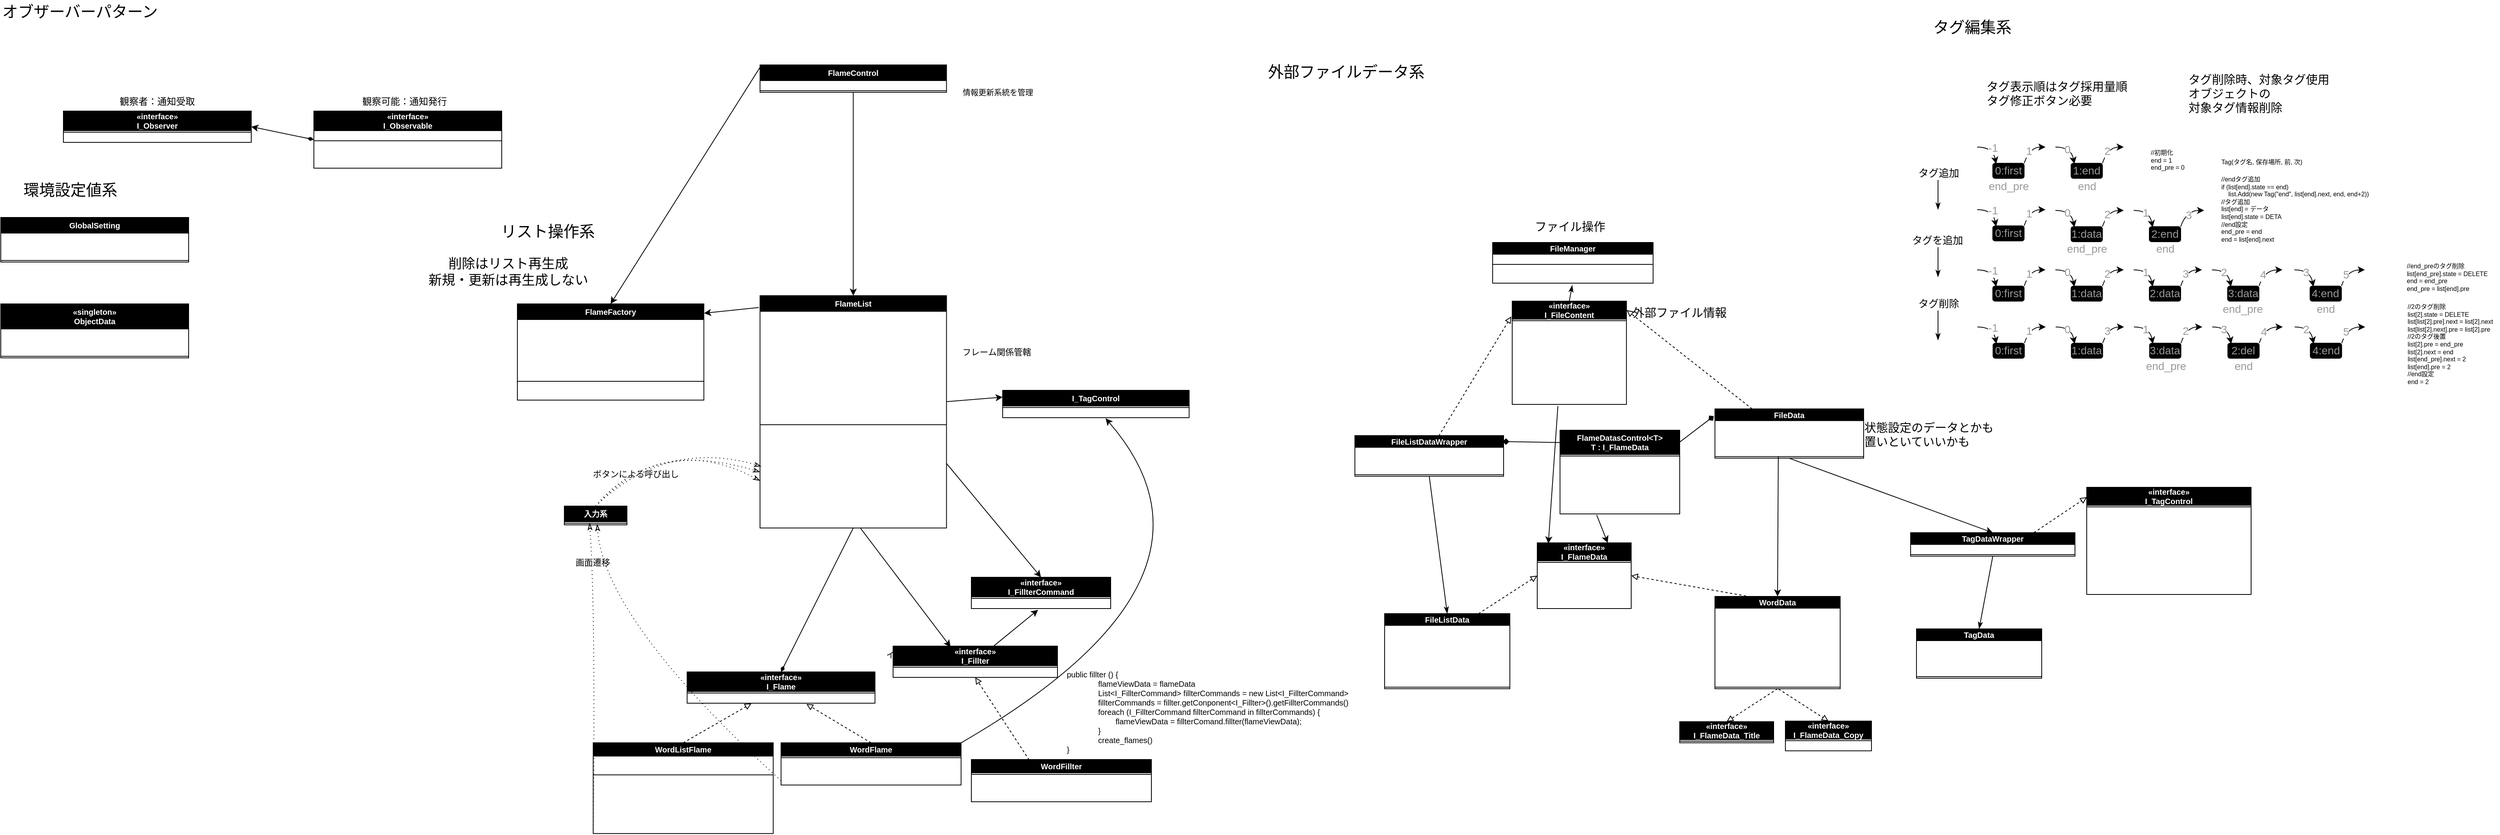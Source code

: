 <mxfile>
    <diagram id="vcL6-Ej94j082WODxmDW" name="データ設計">
        <mxGraphModel dx="2600" dy="533" grid="1" gridSize="10" guides="1" tooltips="1" connect="1" arrows="1" fold="1" page="1" pageScale="1" pageWidth="827" pageHeight="1169" background="none" math="0" shadow="0">
            <root>
                <mxCell id="0"/>
                <mxCell id="1" parent="0"/>
                <mxCell id="2" style="edgeStyle=none;jumpSize=3;html=1;fontSize=7;fontColor=#FFFFFF;endArrow=classicThin;endFill=1;exitX=0.5;exitY=1;exitDx=0;exitDy=0;entryX=0.5;entryY=0;entryDx=0;entryDy=0;" parent="1" source="13" target="3" edge="1">
                    <mxGeometry relative="1" as="geometry">
                        <mxPoint x="244.06" y="631.3" as="targetPoint"/>
                        <mxPoint x="264.06" y="621.3" as="sourcePoint"/>
                    </mxGeometry>
                </mxCell>
                <mxCell id="3" value="FileListData" style="swimlane;fontStyle=1;align=center;verticalAlign=middle;childLayout=stackLayout;horizontal=1;startSize=15;horizontalStack=0;resizeParent=1;resizeParentMax=0;resizeLast=0;collapsible=1;marginBottom=0;labelBackgroundColor=none;sketch=0;fontSize=10;fontColor=#FFFFFF;fillColor=#000000;spacingLeft=0;" parent="1" vertex="1">
                    <mxGeometry x="178.0" y="834.51" width="160" height="96" as="geometry">
                        <mxRectangle x="550" y="410" width="90" height="20" as="alternateBounds"/>
                    </mxGeometry>
                </mxCell>
                <mxCell id="4" value="+ title : string    //タイトル" style="text;strokeColor=none;fillColor=none;align=left;verticalAlign=middle;spacingLeft=4;spacingRight=4;overflow=hidden;rotatable=0;points=[[0,0.5],[1,0.5]];portConstraint=eastwest;labelBackgroundColor=none;sketch=0;fontSize=7;fontColor=#FFFFFF;" parent="3" vertex="1">
                    <mxGeometry y="15" width="160" height="11" as="geometry"/>
                </mxCell>
                <mxCell id="889" value="+ type : int            //ファイルタイプ" style="text;strokeColor=none;fillColor=none;align=left;verticalAlign=middle;spacingLeft=4;spacingRight=4;overflow=hidden;rotatable=0;points=[[0,0.5],[1,0.5]];portConstraint=eastwest;labelBackgroundColor=none;sketch=0;fontSize=7;fontColor=#FFFFFF;" vertex="1" parent="3">
                    <mxGeometry y="26" width="160" height="11" as="geometry"/>
                </mxCell>
                <mxCell id="5" value="+ is_locked : bool    //隠しファイルか" style="text;strokeColor=none;fillColor=none;align=left;verticalAlign=middle;spacingLeft=4;spacingRight=4;overflow=hidden;rotatable=0;points=[[0,0.5],[1,0.5]];portConstraint=eastwest;labelBackgroundColor=none;sketch=0;fontSize=7;fontColor=#FFFFFF;" parent="3" vertex="1">
                    <mxGeometry y="37" width="160" height="11" as="geometry"/>
                </mxCell>
                <mxCell id="9" value="+ word_num : int    //単語数" style="text;strokeColor=none;fillColor=none;align=left;verticalAlign=middle;spacingLeft=4;spacingRight=4;overflow=hidden;rotatable=0;points=[[0,0.5],[1,0.5]];portConstraint=eastwest;labelBackgroundColor=none;sketch=0;fontSize=7;fontColor=#FFFFFF;" parent="3" vertex="1">
                    <mxGeometry y="48" width="160" height="11" as="geometry"/>
                </mxCell>
                <mxCell id="10" value="+ entry_date : string    //追加日時" style="text;strokeColor=none;fillColor=none;align=left;verticalAlign=middle;spacingLeft=4;spacingRight=4;overflow=hidden;rotatable=0;points=[[0,0.5],[1,0.5]];portConstraint=eastwest;labelBackgroundColor=none;sketch=0;fontSize=7;fontColor=#FFFFFF;" parent="3" vertex="1">
                    <mxGeometry y="59" width="160" height="11" as="geometry"/>
                </mxCell>
                <mxCell id="11" value="+ update_datte : string    //更新日時(追加日時)" style="text;strokeColor=none;fillColor=none;align=left;verticalAlign=middle;spacingLeft=4;spacingRight=4;overflow=hidden;rotatable=0;points=[[0,0.5],[1,0.5]];portConstraint=eastwest;labelBackgroundColor=none;sketch=0;fontSize=7;fontColor=#FFFFFF;" parent="3" vertex="1">
                    <mxGeometry y="70" width="160" height="11" as="geometry"/>
                </mxCell>
                <mxCell id="843" value="+ status : int    //状態" style="text;strokeColor=none;fillColor=none;align=left;verticalAlign=middle;spacingLeft=4;spacingRight=4;overflow=hidden;rotatable=0;points=[[0,0.5],[1,0.5]];portConstraint=eastwest;labelBackgroundColor=none;sketch=0;fontSize=7;fontColor=#FFFFFF;" vertex="1" parent="3">
                    <mxGeometry y="81" width="160" height="11" as="geometry"/>
                </mxCell>
                <mxCell id="12" value="" style="line;strokeWidth=1;fillColor=none;align=left;verticalAlign=middle;spacingTop=-1;spacingLeft=3;spacingRight=3;rotatable=0;labelPosition=right;points=[];portConstraint=eastwest;strokeColor=inherit;labelBackgroundColor=none;sketch=0;fontSize=7;fontColor=#FFFFFF;" parent="3" vertex="1">
                    <mxGeometry y="92" width="160" height="4" as="geometry"/>
                </mxCell>
                <mxCell id="178" style="edgeStyle=none;html=1;exitX=0.564;exitY=0.011;exitDx=0;exitDy=0;entryX=-0.008;entryY=0.149;entryDx=0;entryDy=0;fontSize=10;fontColor=#FFFFFF;exitPerimeter=0;endArrow=block;endFill=0;dashed=1;entryPerimeter=0;" parent="1" source="13" target="172" edge="1">
                    <mxGeometry relative="1" as="geometry"/>
                </mxCell>
                <mxCell id="13" value="FileListDataWrapper" style="swimlane;fontStyle=1;align=center;verticalAlign=middle;childLayout=stackLayout;horizontal=1;startSize=15;horizontalStack=0;resizeParent=1;resizeParentMax=0;resizeLast=0;collapsible=1;marginBottom=0;labelBackgroundColor=none;sketch=0;fontSize=10;fontColor=#FFFFFF;fillColor=#000000;spacingLeft=0;" parent="1" vertex="1">
                    <mxGeometry x="140.0" y="606.87" width="190" height="52" as="geometry">
                        <mxRectangle x="550" y="410" width="90" height="20" as="alternateBounds"/>
                    </mxGeometry>
                </mxCell>
                <mxCell id="166" value="+ pass_word : string    //隠しファイルパスワード" style="text;strokeColor=none;fillColor=none;align=left;verticalAlign=middle;spacingLeft=4;spacingRight=4;overflow=hidden;rotatable=0;points=[[0,0.5],[1,0.5]];portConstraint=eastwest;labelBackgroundColor=none;sketch=0;fontSize=7;fontColor=#FFFFFF;" parent="13" vertex="1">
                    <mxGeometry y="15" width="190" height="11" as="geometry"/>
                </mxCell>
                <mxCell id="14" value="+ listDatas : List&lt;WordData&gt;        //単語データのリスト" style="text;strokeColor=none;fillColor=none;align=left;verticalAlign=middle;spacingLeft=4;spacingRight=4;overflow=hidden;rotatable=0;points=[[0,0.5],[1,0.5]];portConstraint=eastwest;labelBackgroundColor=none;sketch=0;fontSize=7;fontColor=#FFFFFF;" parent="13" vertex="1">
                    <mxGeometry y="26" width="190" height="11" as="geometry"/>
                </mxCell>
                <mxCell id="888" value="+ const string FILE_NAME = &quot;_FILE_LIST&quot;" style="text;strokeColor=none;fillColor=none;align=left;verticalAlign=middle;spacingLeft=4;spacingRight=4;overflow=hidden;rotatable=0;points=[[0,0.5],[1,0.5]];portConstraint=eastwest;labelBackgroundColor=none;sketch=0;fontSize=7;fontColor=#FFFFFF;" vertex="1" parent="13">
                    <mxGeometry y="37" width="190" height="11" as="geometry"/>
                </mxCell>
                <mxCell id="15" value="" style="line;strokeWidth=1;fillColor=none;align=left;verticalAlign=middle;spacingTop=-1;spacingLeft=3;spacingRight=3;rotatable=0;labelPosition=right;points=[];portConstraint=eastwest;strokeColor=inherit;labelBackgroundColor=none;sketch=0;fontSize=7;fontColor=#FFFFFF;" parent="13" vertex="1">
                    <mxGeometry y="48" width="190" height="4" as="geometry"/>
                </mxCell>
                <mxCell id="16" value="単語ファイル群情報" style="text;html=1;strokeColor=none;fillColor=none;align=left;verticalAlign=top;whiteSpace=wrap;rounded=0;labelBackgroundColor=default;sketch=0;fontSize=15;fontColor=#FFFFFF;spacingTop=-4;" parent="1" vertex="1">
                    <mxGeometry x="110" y="545.05" width="150" height="22" as="geometry"/>
                </mxCell>
                <mxCell id="20" value="WordData" style="swimlane;fontStyle=1;align=center;verticalAlign=middle;childLayout=stackLayout;horizontal=1;startSize=15;horizontalStack=0;resizeParent=1;resizeParentMax=0;resizeLast=0;collapsible=1;marginBottom=0;labelBackgroundColor=none;sketch=0;fontSize=10;fontColor=#FFFFFF;fillColor=#000000;spacingLeft=0;" parent="1" vertex="1">
                    <mxGeometry x="600" y="812.51" width="160" height="118" as="geometry">
                        <mxRectangle x="340" y="875.99" width="90" height="20" as="alternateBounds"/>
                    </mxGeometry>
                </mxCell>
                <mxCell id="21" value="+ num : int        //登録番号&#10;" style="text;strokeColor=none;fillColor=none;align=left;verticalAlign=middle;spacingLeft=4;spacingRight=4;overflow=hidden;rotatable=0;points=[[0,0.5],[1,0.5]];portConstraint=eastwest;labelBackgroundColor=none;sketch=0;fontSize=7;fontColor=#FFFFFF;" parent="20" vertex="1">
                    <mxGeometry y="15" width="160" height="11" as="geometry"/>
                </mxCell>
                <mxCell id="22" value="+ word : string    //単語名" style="text;strokeColor=none;fillColor=none;align=left;verticalAlign=middle;spacingLeft=4;spacingRight=4;overflow=hidden;rotatable=0;points=[[0,0.5],[1,0.5]];portConstraint=eastwest;labelBackgroundColor=none;sketch=0;fontSize=7;fontColor=#FFFFFF;" parent="20" vertex="1">
                    <mxGeometry y="26" width="160" height="11" as="geometry"/>
                </mxCell>
                <mxCell id="23" value="+ count : int    //コピー回数&#10;" style="text;strokeColor=none;fillColor=none;align=left;verticalAlign=middle;spacingLeft=4;spacingRight=4;overflow=hidden;rotatable=0;points=[[0,0.5],[1,0.5]];portConstraint=eastwest;labelBackgroundColor=none;sketch=0;fontSize=7;fontColor=#FFFFFF;" parent="20" vertex="1">
                    <mxGeometry y="37" width="160" height="11" as="geometry"/>
                </mxCell>
                <mxCell id="24" value="+ star_num : short    //評価" style="text;strokeColor=none;fillColor=none;align=left;verticalAlign=middle;spacingLeft=4;spacingRight=4;overflow=hidden;rotatable=0;points=[[0,0.5],[1,0.5]];portConstraint=eastwest;labelBackgroundColor=none;sketch=0;fontSize=7;fontColor=#FFFFFF;" parent="20" vertex="1">
                    <mxGeometry y="48" width="160" height="11" as="geometry"/>
                </mxCell>
                <mxCell id="25" value="+ explain : string     //説明文" style="text;strokeColor=none;fillColor=none;align=left;verticalAlign=middle;spacingLeft=4;spacingRight=4;overflow=hidden;rotatable=0;points=[[0,0.5],[1,0.5]];portConstraint=eastwest;labelBackgroundColor=none;sketch=0;fontSize=7;fontColor=#FFFFFF;" parent="20" vertex="1">
                    <mxGeometry y="59" width="160" height="11" as="geometry"/>
                </mxCell>
                <mxCell id="26" value="+ tags : List&lt;int&gt;    //タグ情報" style="text;strokeColor=none;fillColor=none;align=left;verticalAlign=middle;spacingLeft=4;spacingRight=4;overflow=hidden;rotatable=0;points=[[0,0.5],[1,0.5]];portConstraint=eastwest;labelBackgroundColor=none;sketch=0;fontSize=7;fontColor=#FFFFFF;" parent="20" vertex="1">
                    <mxGeometry y="70" width="160" height="11" as="geometry"/>
                </mxCell>
                <mxCell id="27" value="+ entry_date : string    //追加日時" style="text;strokeColor=none;fillColor=none;align=left;verticalAlign=middle;spacingLeft=4;spacingRight=4;overflow=hidden;rotatable=0;points=[[0,0.5],[1,0.5]];portConstraint=eastwest;labelBackgroundColor=none;sketch=0;fontSize=7;fontColor=#FFFFFF;" parent="20" vertex="1">
                    <mxGeometry y="81" width="160" height="11" as="geometry"/>
                </mxCell>
                <mxCell id="28" value="+ update_datte : string    //更新日時(追加日時)" style="text;strokeColor=none;fillColor=none;align=left;verticalAlign=middle;spacingLeft=4;spacingRight=4;overflow=hidden;rotatable=0;points=[[0,0.5],[1,0.5]];portConstraint=eastwest;labelBackgroundColor=none;sketch=0;fontSize=7;fontColor=#FFFFFF;" parent="20" vertex="1">
                    <mxGeometry y="92" width="160" height="11" as="geometry"/>
                </mxCell>
                <mxCell id="842" value="+ status : int    //状態" style="text;strokeColor=none;fillColor=none;align=left;verticalAlign=middle;spacingLeft=4;spacingRight=4;overflow=hidden;rotatable=0;points=[[0,0.5],[1,0.5]];portConstraint=eastwest;labelBackgroundColor=none;sketch=0;fontSize=7;fontColor=#FFFFFF;" vertex="1" parent="20">
                    <mxGeometry y="103" width="160" height="11" as="geometry"/>
                </mxCell>
                <mxCell id="29" value="" style="line;strokeWidth=1;fillColor=none;align=left;verticalAlign=middle;spacingTop=-1;spacingLeft=3;spacingRight=3;rotatable=0;labelPosition=right;points=[];portConstraint=eastwest;strokeColor=inherit;labelBackgroundColor=none;sketch=0;fontSize=7;fontColor=#FFFFFF;" parent="20" vertex="1">
                    <mxGeometry y="114" width="160" height="4" as="geometry"/>
                </mxCell>
                <mxCell id="135" style="edgeStyle=none;jumpSize=3;html=1;fontSize=7;fontColor=#FFFFFF;endArrow=classicThin;endFill=1;exitX=0.5;exitY=1;exitDx=0;exitDy=0;entryX=0.5;entryY=0;entryDx=0;entryDy=0;" parent="1" source="142" target="136" edge="1">
                    <mxGeometry relative="1" as="geometry">
                        <mxPoint x="665" y="791" as="targetPoint"/>
                        <mxPoint x="685" y="781" as="sourcePoint"/>
                    </mxGeometry>
                </mxCell>
                <mxCell id="136" value="TagData" style="swimlane;fontStyle=1;align=center;verticalAlign=middle;childLayout=stackLayout;horizontal=1;startSize=15;horizontalStack=0;resizeParent=1;resizeParentMax=0;resizeLast=0;collapsible=1;marginBottom=0;labelBackgroundColor=none;sketch=0;fontSize=10;fontColor=#FFFFFF;fillColor=#000000;spacingLeft=0;" parent="1" vertex="1">
                    <mxGeometry x="857.5" y="854" width="160" height="63" as="geometry">
                        <mxRectangle x="550" y="410" width="90" height="20" as="alternateBounds"/>
                    </mxGeometry>
                </mxCell>
                <mxCell id="814" value="+ num : int       //保存番号" style="text;strokeColor=none;fillColor=none;align=left;verticalAlign=middle;spacingLeft=4;spacingRight=4;overflow=hidden;rotatable=0;points=[[0,0.5],[1,0.5]];portConstraint=eastwest;labelBackgroundColor=none;sketch=0;fontSize=7;fontColor=#FFFFFF;" parent="136" vertex="1">
                    <mxGeometry y="15" width="160" height="11" as="geometry"/>
                </mxCell>
                <mxCell id="340" value="+ name : string        //タグ名" style="text;strokeColor=none;fillColor=none;align=left;verticalAlign=middle;spacingLeft=4;spacingRight=4;overflow=hidden;rotatable=0;points=[[0,0.5],[1,0.5]];portConstraint=eastwest;labelBackgroundColor=none;sketch=0;fontSize=7;fontColor=#FFFFFF;" parent="136" vertex="1">
                    <mxGeometry y="26" width="160" height="11" as="geometry"/>
                </mxCell>
                <mxCell id="138" value="+ amount : int    //使用されている数" style="text;strokeColor=none;fillColor=none;align=left;verticalAlign=middle;spacingLeft=4;spacingRight=4;overflow=hidden;rotatable=0;points=[[0,0.5],[1,0.5]];portConstraint=eastwest;labelBackgroundColor=none;sketch=0;fontSize=7;fontColor=#FFFFFF;" parent="136" vertex="1">
                    <mxGeometry y="37" width="160" height="11" as="geometry"/>
                </mxCell>
                <mxCell id="446" value="+ status : int    //タグの状態" style="text;strokeColor=none;fillColor=none;align=left;verticalAlign=middle;spacingLeft=4;spacingRight=4;overflow=hidden;rotatable=0;points=[[0,0.5],[1,0.5]];portConstraint=eastwest;labelBackgroundColor=none;sketch=0;fontSize=7;fontColor=#FFFFFF;" parent="136" vertex="1">
                    <mxGeometry y="48" width="160" height="11" as="geometry"/>
                </mxCell>
                <mxCell id="141" value="" style="line;strokeWidth=1;fillColor=none;align=left;verticalAlign=middle;spacingTop=-1;spacingLeft=3;spacingRight=3;rotatable=0;labelPosition=right;points=[];portConstraint=eastwest;strokeColor=inherit;labelBackgroundColor=none;sketch=0;fontSize=7;fontColor=#FFFFFF;" parent="136" vertex="1">
                    <mxGeometry y="59" width="160" height="4" as="geometry"/>
                </mxCell>
                <mxCell id="142" value="TagDataWrapper" style="swimlane;fontStyle=1;align=center;verticalAlign=middle;childLayout=stackLayout;horizontal=1;startSize=15;horizontalStack=0;resizeParent=1;resizeParentMax=0;resizeLast=0;collapsible=1;marginBottom=0;labelBackgroundColor=none;sketch=0;fontSize=10;fontColor=#FFFFFF;fillColor=#000000;spacingLeft=0;" parent="1" vertex="1">
                    <mxGeometry x="850" y="731" width="210" height="30" as="geometry">
                        <mxRectangle x="550" y="410" width="90" height="20" as="alternateBounds"/>
                    </mxGeometry>
                </mxCell>
                <mxCell id="145" value="+ tagDatas : List&lt;TagData&gt;        //タグデータのリスト" style="text;strokeColor=none;fillColor=none;align=left;verticalAlign=middle;spacingLeft=4;spacingRight=4;overflow=hidden;rotatable=0;points=[[0,0.5],[1,0.5]];portConstraint=eastwest;labelBackgroundColor=none;sketch=0;fontSize=7;fontColor=#FFFFFF;" parent="142" vertex="1">
                    <mxGeometry y="15" width="210" height="11" as="geometry"/>
                </mxCell>
                <mxCell id="146" value="" style="line;strokeWidth=1;fillColor=none;align=left;verticalAlign=middle;spacingTop=-1;spacingLeft=3;spacingRight=3;rotatable=0;labelPosition=right;points=[];portConstraint=eastwest;strokeColor=inherit;labelBackgroundColor=none;sketch=0;fontSize=7;fontColor=#FFFFFF;" parent="142" vertex="1">
                    <mxGeometry y="26" width="210" height="4" as="geometry"/>
                </mxCell>
                <mxCell id="158" style="edgeStyle=none;html=1;exitX=0.5;exitY=1;exitDx=0;exitDy=0;entryX=0.5;entryY=0;entryDx=0;entryDy=0;fontColor=#FFFFFF;" parent="1" source="153" target="142" edge="1">
                    <mxGeometry relative="1" as="geometry"/>
                </mxCell>
                <mxCell id="153" value="FileData" style="swimlane;fontStyle=1;align=center;verticalAlign=middle;childLayout=stackLayout;horizontal=1;startSize=15;horizontalStack=0;resizeParent=1;resizeParentMax=0;resizeLast=0;collapsible=1;marginBottom=0;labelBackgroundColor=none;sketch=0;fontSize=10;fontColor=#FFFFFF;fillColor=#000000;spacingLeft=0;" parent="1" vertex="1">
                    <mxGeometry x="600" y="572.8" width="190" height="63" as="geometry">
                        <mxRectangle x="550" y="410" width="90" height="20" as="alternateBounds"/>
                    </mxGeometry>
                </mxCell>
                <mxCell id="162" value="+ title : string    //単語データのタイトル" style="text;strokeColor=none;fillColor=none;align=left;verticalAlign=middle;spacingLeft=4;spacingRight=4;overflow=hidden;rotatable=0;points=[[0,0.5],[1,0.5]];portConstraint=eastwest;labelBackgroundColor=none;sketch=0;fontSize=7;fontColor=#FFFFFF;" parent="153" vertex="1">
                    <mxGeometry y="15" width="190" height="11" as="geometry"/>
                </mxCell>
                <mxCell id="165" value="+ is_locked : bool    //隠しファイルか" style="text;strokeColor=none;fillColor=none;align=left;verticalAlign=middle;spacingLeft=4;spacingRight=4;overflow=hidden;rotatable=0;points=[[0,0.5],[1,0.5]];portConstraint=eastwest;labelBackgroundColor=none;sketch=0;fontSize=7;fontColor=#FFFFFF;" parent="153" vertex="1">
                    <mxGeometry y="26" width="190" height="11" as="geometry"/>
                </mxCell>
                <mxCell id="154" value="+ wordDatas : List&lt;WordData&gt;    //単語データ" style="text;strokeColor=none;fillColor=none;align=left;verticalAlign=middle;spacingLeft=4;spacingRight=4;overflow=hidden;rotatable=0;points=[[0,0.5],[1,0.5]];portConstraint=eastwest;labelBackgroundColor=none;sketch=0;fontSize=7;fontColor=#FFFFFF;" parent="153" vertex="1">
                    <mxGeometry y="37" width="190" height="11" as="geometry"/>
                </mxCell>
                <mxCell id="155" value="+ tagDatas : TagDataWrapper    //タグデータ" style="text;strokeColor=none;fillColor=none;align=left;verticalAlign=middle;spacingLeft=4;spacingRight=4;overflow=hidden;rotatable=0;points=[[0,0.5],[1,0.5]];portConstraint=eastwest;labelBackgroundColor=none;sketch=0;fontSize=7;fontColor=#FFFFFF;" parent="153" vertex="1">
                    <mxGeometry y="48" width="190" height="11" as="geometry"/>
                </mxCell>
                <mxCell id="156" value="" style="line;strokeWidth=1;fillColor=none;align=left;verticalAlign=middle;spacingTop=-1;spacingLeft=3;spacingRight=3;rotatable=0;labelPosition=right;points=[];portConstraint=eastwest;strokeColor=inherit;labelBackgroundColor=none;sketch=0;fontSize=7;fontColor=#FFFFFF;" parent="153" vertex="1">
                    <mxGeometry y="59" width="190" height="4" as="geometry"/>
                </mxCell>
                <mxCell id="159" value="単語群データ" style="text;html=1;strokeColor=none;fillColor=none;align=left;verticalAlign=top;whiteSpace=wrap;rounded=0;labelBackgroundColor=default;sketch=0;fontSize=15;fontColor=#FFFFFF;spacingTop=-4;" parent="1" vertex="1">
                    <mxGeometry x="648" y="545.05" width="141" height="22" as="geometry"/>
                </mxCell>
                <mxCell id="160" value="状態設定のデータとかも置いといていいかも" style="text;html=1;strokeColor=none;fillColor=none;align=left;verticalAlign=top;whiteSpace=wrap;rounded=0;labelBackgroundColor=default;sketch=0;fontSize=15;fontColor=default;spacingTop=-4;" parent="1" vertex="1">
                    <mxGeometry x="789" y="584.87" width="170" height="22" as="geometry"/>
                </mxCell>
                <mxCell id="168" value="外部ファイル情報" style="text;html=1;strokeColor=none;fillColor=none;align=left;verticalAlign=top;whiteSpace=wrap;rounded=0;labelBackgroundColor=default;sketch=0;fontSize=15;fontColor=default;spacingTop=-4;" parent="1" vertex="1">
                    <mxGeometry x="493" y="438.49" width="130" height="22" as="geometry"/>
                </mxCell>
                <mxCell id="172" value="«interface»&#10;I_FileContent" style="swimlane;fontStyle=1;align=center;verticalAlign=middle;childLayout=stackLayout;horizontal=1;startSize=23;horizontalStack=0;resizeParent=1;resizeParentMax=0;resizeLast=0;collapsible=1;marginBottom=0;labelBackgroundColor=none;sketch=0;fontSize=10;fontColor=#FFFFFF;fillColor=#000000;spacingLeft=0;" parent="1" vertex="1">
                    <mxGeometry x="341" y="434.99" width="145.94" height="132" as="geometry">
                        <mxRectangle x="550" y="410" width="90" height="20" as="alternateBounds"/>
                    </mxGeometry>
                </mxCell>
                <mxCell id="175" value="" style="line;strokeWidth=1;fillColor=none;align=left;verticalAlign=middle;spacingTop=-1;spacingLeft=3;spacingRight=3;rotatable=0;labelPosition=right;points=[];portConstraint=eastwest;strokeColor=inherit;labelBackgroundColor=none;sketch=0;fontSize=7;fontColor=#FFFFFF;" parent="172" vertex="1">
                    <mxGeometry y="23" width="145.94" height="4" as="geometry"/>
                </mxCell>
                <mxCell id="841" value="+ Save() : void    //保存" style="text;strokeColor=none;fillColor=none;align=left;verticalAlign=middle;spacingLeft=4;spacingRight=4;overflow=hidden;rotatable=0;points=[[0,0.5],[1,0.5]];portConstraint=eastwest;labelBackgroundColor=none;sketch=0;fontSize=7;fontColor=#FFFFFF;" vertex="1" parent="172">
                    <mxGeometry y="27" width="145.94" height="11" as="geometry"/>
                </mxCell>
                <mxCell id="877" value="+ GetFlameDatas() : List&lt;I_FlameData&gt;" style="text;strokeColor=none;fillColor=none;align=left;verticalAlign=middle;spacingLeft=4;spacingRight=4;overflow=hidden;rotatable=0;points=[[0,0.5],[1,0.5]];portConstraint=eastwest;labelBackgroundColor=none;sketch=0;fontSize=7;fontColor=#FFFFFF;" vertex="1" parent="172">
                    <mxGeometry y="38" width="145.94" height="11" as="geometry"/>
                </mxCell>
                <mxCell id="878" value="+ GetDatas() : List&lt;FlameData&gt;" style="text;strokeColor=none;fillColor=none;align=left;verticalAlign=middle;spacingLeft=4;spacingRight=4;overflow=hidden;rotatable=0;points=[[0,0.5],[1,0.5]];portConstraint=eastwest;labelBackgroundColor=none;sketch=0;fontSize=7;fontColor=#FFFFFF;" vertex="1" parent="172">
                    <mxGeometry y="49" width="145.94" height="11" as="geometry"/>
                </mxCell>
                <mxCell id="883" value="//    データ更新&#10;+ Update(int num, I_FlameData data) : void" style="text;strokeColor=none;fillColor=none;align=left;verticalAlign=middle;spacingLeft=4;spacingRight=4;overflow=hidden;rotatable=0;points=[[0,0.5],[1,0.5]];portConstraint=eastwest;labelBackgroundColor=none;sketch=0;fontSize=7;fontColor=#FFFFFF;" vertex="1" parent="172">
                    <mxGeometry y="60" width="145.94" height="19" as="geometry"/>
                </mxCell>
                <mxCell id="882" value="+ Del(int num) : void    //データ削除" style="text;strokeColor=none;fillColor=none;align=left;verticalAlign=middle;spacingLeft=4;spacingRight=4;overflow=hidden;rotatable=0;points=[[0,0.5],[1,0.5]];portConstraint=eastwest;labelBackgroundColor=none;sketch=0;fontSize=7;fontColor=#FFFFFF;" vertex="1" parent="172">
                    <mxGeometry y="79" width="145.94" height="11" as="geometry"/>
                </mxCell>
                <mxCell id="881" value="+ Add(I_FlameData data) : int    //データ追加" style="text;strokeColor=none;fillColor=none;align=left;verticalAlign=middle;spacingLeft=4;spacingRight=4;overflow=hidden;rotatable=0;points=[[0,0.5],[1,0.5]];portConstraint=eastwest;labelBackgroundColor=none;sketch=0;fontSize=7;fontColor=#FFFFFF;" vertex="1" parent="172">
                    <mxGeometry y="90" width="145.94" height="11" as="geometry"/>
                </mxCell>
                <mxCell id="880" value="+ GetValidCount() : int    //有効データ数取得" style="text;strokeColor=none;fillColor=none;align=left;verticalAlign=middle;spacingLeft=4;spacingRight=4;overflow=hidden;rotatable=0;points=[[0,0.5],[1,0.5]];portConstraint=eastwest;labelBackgroundColor=none;sketch=0;fontSize=7;fontColor=#FFFFFF;" vertex="1" parent="172">
                    <mxGeometry y="101" width="145.94" height="9" as="geometry"/>
                </mxCell>
                <mxCell id="879" value="+ GetValidDatas() : List&lt;FlameData&gt;" style="text;strokeColor=none;fillColor=none;align=left;verticalAlign=middle;spacingLeft=4;spacingRight=4;overflow=hidden;rotatable=0;points=[[0,0.5],[1,0.5]];portConstraint=eastwest;labelBackgroundColor=none;sketch=0;fontSize=7;fontColor=#FFFFFF;" vertex="1" parent="172">
                    <mxGeometry y="110" width="145.94" height="11" as="geometry"/>
                </mxCell>
                <mxCell id="887" value="+ GetTagControl : I_TagControl" style="text;strokeColor=none;fillColor=none;align=left;verticalAlign=middle;spacingLeft=4;spacingRight=4;overflow=hidden;rotatable=0;points=[[0,0.5],[1,0.5]];portConstraint=eastwest;labelBackgroundColor=none;sketch=0;fontSize=7;fontColor=#FFFFFF;" vertex="1" parent="172">
                    <mxGeometry y="121" width="145.94" height="11" as="geometry"/>
                </mxCell>
                <mxCell id="179" style="edgeStyle=none;html=1;exitX=0.25;exitY=0;exitDx=0;exitDy=0;entryX=1.002;entryY=0.087;entryDx=0;entryDy=0;fontSize=10;fontColor=#FFFFFF;endArrow=block;endFill=0;dashed=1;entryPerimeter=0;" parent="1" source="153" target="172" edge="1">
                    <mxGeometry relative="1" as="geometry">
                        <mxPoint x="383" y="570.991" as="sourcePoint"/>
                        <mxPoint x="458.78" y="525.11" as="targetPoint"/>
                    </mxGeometry>
                </mxCell>
                <mxCell id="180" value="外部ファイルデータ系" style="text;html=1;strokeColor=none;fillColor=none;align=left;verticalAlign=top;whiteSpace=wrap;rounded=0;labelBackgroundColor=default;sketch=0;fontSize=20;fontColor=default;spacingTop=-4;" parent="1" vertex="1">
                    <mxGeometry x="27" y="127" width="213" height="30" as="geometry"/>
                </mxCell>
                <mxCell id="181" value="FileManager" style="swimlane;fontStyle=1;align=center;verticalAlign=middle;childLayout=stackLayout;horizontal=1;startSize=15;horizontalStack=0;resizeParent=1;resizeParentMax=0;resizeLast=0;collapsible=1;marginBottom=0;labelBackgroundColor=none;sketch=0;fontSize=10;fontColor=#FFFFFF;fillColor=#000000;spacingLeft=0;" parent="1" vertex="1">
                    <mxGeometry x="316" y="360" width="205" height="52" as="geometry">
                        <mxRectangle x="550" y="410" width="90" height="20" as="alternateBounds"/>
                    </mxGeometry>
                </mxCell>
                <mxCell id="182" value="- file_path : final string    //読み込むファイルのパス" style="text;strokeColor=none;fillColor=none;align=left;verticalAlign=middle;spacingLeft=4;spacingRight=4;overflow=hidden;rotatable=0;points=[[0,0.5],[1,0.5]];portConstraint=eastwest;labelBackgroundColor=none;sketch=0;fontSize=7;fontColor=#FFFFFF;" parent="181" vertex="1">
                    <mxGeometry y="15" width="205" height="11" as="geometry"/>
                </mxCell>
                <mxCell id="184" value="" style="line;strokeWidth=1;fillColor=none;align=left;verticalAlign=middle;spacingTop=-1;spacingLeft=3;spacingRight=3;rotatable=0;labelPosition=right;points=[];portConstraint=eastwest;strokeColor=inherit;labelBackgroundColor=none;sketch=0;fontSize=7;fontColor=#FFFFFF;" parent="181" vertex="1">
                    <mxGeometry y="26" width="205" height="4" as="geometry"/>
                </mxCell>
                <mxCell id="186" value="+ seve(I_FileContent fileContent, Type) : void    //ファイル書き込み" style="text;strokeColor=none;fillColor=none;align=left;verticalAlign=middle;spacingLeft=4;spacingRight=4;overflow=hidden;rotatable=0;points=[[0,0.5],[1,0.5]];portConstraint=eastwest;labelBackgroundColor=none;sketch=0;fontSize=7;fontColor=#FFFFFF;" parent="181" vertex="1">
                    <mxGeometry y="30" width="205" height="11" as="geometry"/>
                </mxCell>
                <mxCell id="187" value="+ Load() : FileContent    //ファイル読み込み" style="text;strokeColor=none;fillColor=none;align=left;verticalAlign=middle;spacingLeft=4;spacingRight=4;overflow=hidden;rotatable=0;points=[[0,0.5],[1,0.5]];portConstraint=eastwest;labelBackgroundColor=none;sketch=0;fontSize=7;fontColor=#FFFFFF;" parent="181" vertex="1">
                    <mxGeometry y="41" width="205" height="11" as="geometry"/>
                </mxCell>
                <mxCell id="189" value="ファイル操作" style="text;html=1;strokeColor=none;fillColor=none;align=left;verticalAlign=top;whiteSpace=wrap;rounded=0;labelBackgroundColor=default;sketch=0;fontSize=15;fontColor=default;spacingTop=-4;" parent="1" vertex="1">
                    <mxGeometry x="368" y="328" width="130" height="22" as="geometry"/>
                </mxCell>
                <mxCell id="197" value="«interface»&#10;I_Flame" style="swimlane;fontStyle=1;align=center;verticalAlign=middle;childLayout=stackLayout;horizontal=1;startSize=25;horizontalStack=0;resizeParent=1;resizeParentMax=0;resizeLast=0;collapsible=1;marginBottom=0;labelBackgroundColor=none;sketch=0;fontSize=10;fontColor=#FFFFFF;fillColor=#000000;spacingLeft=0;" parent="1" vertex="1">
                    <mxGeometry x="-713.13" y="909" width="240" height="40" as="geometry">
                        <mxRectangle x="550" y="410" width="90" height="20" as="alternateBounds"/>
                    </mxGeometry>
                </mxCell>
                <mxCell id="199" value="" style="line;strokeWidth=1;fillColor=none;align=left;verticalAlign=middle;spacingTop=-1;spacingLeft=3;spacingRight=3;rotatable=0;labelPosition=right;points=[];portConstraint=eastwest;strokeColor=inherit;labelBackgroundColor=none;sketch=0;fontSize=7;fontColor=#FFFFFF;" parent="197" vertex="1">
                    <mxGeometry y="25" width="240" height="4" as="geometry"/>
                </mxCell>
                <mxCell id="266" value="+ ReflectData(I_FlameData flameData, int num)    //データ反映" style="text;strokeColor=none;fillColor=none;align=left;verticalAlign=middle;spacingLeft=4;spacingRight=4;overflow=hidden;rotatable=0;points=[[0,0.5],[1,0.5]];portConstraint=eastwest;labelBackgroundColor=none;sketch=0;fontSize=7;fontColor=#FFFFFF;" parent="197" vertex="1">
                    <mxGeometry y="29" width="240" height="11" as="geometry"/>
                </mxCell>
                <mxCell id="212" value="«interface»&#10;I_FlameData" style="swimlane;fontStyle=1;align=center;verticalAlign=middle;childLayout=stackLayout;horizontal=1;startSize=23;horizontalStack=0;resizeParent=1;resizeParentMax=0;resizeLast=0;collapsible=1;marginBottom=0;labelBackgroundColor=none;sketch=0;fontSize=10;fontColor=#FFFFFF;fillColor=#000000;spacingLeft=0;" parent="1" vertex="1">
                    <mxGeometry x="373" y="744" width="120" height="84" as="geometry">
                        <mxRectangle x="289.06" y="778" width="90" height="20" as="alternateBounds"/>
                    </mxGeometry>
                </mxCell>
                <mxCell id="213" value="" style="line;strokeWidth=1;fillColor=none;align=left;verticalAlign=middle;spacingTop=-1;spacingLeft=3;spacingRight=3;rotatable=0;labelPosition=right;points=[];portConstraint=eastwest;strokeColor=inherit;labelBackgroundColor=none;sketch=0;fontSize=7;fontColor=#FFFFFF;" parent="212" vertex="1">
                    <mxGeometry y="23" width="120" height="4" as="geometry"/>
                </mxCell>
                <mxCell id="839" value="// 登録番号セット&#10;+ SetNum (int num) : void" style="text;strokeColor=none;fillColor=none;align=left;verticalAlign=middle;spacingLeft=4;spacingRight=4;overflow=hidden;rotatable=0;points=[[0,0.5],[1,0.5]];portConstraint=eastwest;labelBackgroundColor=none;sketch=0;fontSize=7;fontColor=#FFFFFF;" parent="212" vertex="1">
                    <mxGeometry y="27" width="120" height="19" as="geometry"/>
                </mxCell>
                <mxCell id="872" value="// ステータス取得&#10;+ GetStatus() : int" style="text;strokeColor=none;fillColor=none;align=left;verticalAlign=middle;spacingLeft=4;spacingRight=4;overflow=hidden;rotatable=0;points=[[0,0.5],[1,0.5]];portConstraint=eastwest;labelBackgroundColor=none;sketch=0;fontSize=7;fontColor=#FFFFFF;" vertex="1" parent="212">
                    <mxGeometry y="46" width="120" height="19" as="geometry"/>
                </mxCell>
                <mxCell id="875" value="// ステータスセット&#10;+ SetStatus(int status) : void" style="text;strokeColor=none;fillColor=none;align=left;verticalAlign=middle;spacingLeft=4;spacingRight=4;overflow=hidden;rotatable=0;points=[[0,0.5],[1,0.5]];portConstraint=eastwest;labelBackgroundColor=none;sketch=0;fontSize=7;fontColor=#FFFFFF;" vertex="1" parent="212">
                    <mxGeometry y="65" width="120" height="19" as="geometry"/>
                </mxCell>
                <mxCell id="214" style="edgeStyle=none;html=1;entryX=0;entryY=0.5;entryDx=0;entryDy=0;fontSize=10;fontColor=#FFFFFF;endArrow=block;endFill=0;dashed=1;exitX=0.75;exitY=0;exitDx=0;exitDy=0;" parent="1" source="3" target="212" edge="1">
                    <mxGeometry relative="1" as="geometry">
                        <mxPoint x="266.22" y="581.751" as="sourcePoint"/>
                        <mxPoint x="396.19" y="515.338" as="targetPoint"/>
                    </mxGeometry>
                </mxCell>
                <mxCell id="215" style="edgeStyle=none;html=1;entryX=1;entryY=0.5;entryDx=0;entryDy=0;fontSize=10;fontColor=#FFFFFF;endArrow=block;endFill=0;dashed=1;exitX=0.323;exitY=0.013;exitDx=0;exitDy=0;exitPerimeter=0;" parent="1" source="20" target="212" edge="1">
                    <mxGeometry relative="1" as="geometry">
                        <mxPoint x="254.146" y="730.8" as="sourcePoint"/>
                        <mxPoint x="258" y="820.87" as="targetPoint"/>
                    </mxGeometry>
                </mxCell>
                <mxCell id="230" value="FlameList" style="swimlane;fontStyle=1;align=center;verticalAlign=middle;childLayout=stackLayout;horizontal=1;startSize=20;horizontalStack=0;resizeParent=1;resizeParentMax=0;resizeLast=0;collapsible=1;marginBottom=0;labelBackgroundColor=none;sketch=0;fontSize=10;fontColor=#FFFFFF;fillColor=#000000;spacingLeft=0;" parent="1" vertex="1">
                    <mxGeometry x="-620" y="428" width="238.25" height="297" as="geometry">
                        <mxRectangle x="-620" y="428" width="90" height="20" as="alternateBounds"/>
                    </mxGeometry>
                </mxCell>
                <mxCell id="231" value="- flameDatas : List&lt;I_FlameData&gt;    //フレームデータ" style="text;strokeColor=none;fillColor=none;align=left;verticalAlign=middle;spacingLeft=4;spacingRight=4;overflow=hidden;rotatable=0;points=[[0,0.5],[1,0.5]];portConstraint=eastwest;labelBackgroundColor=none;sketch=0;fontSize=7;fontColor=#FFFFFF;" parent="230" vertex="1">
                    <mxGeometry y="20" width="238.25" height="11" as="geometry"/>
                </mxCell>
                <mxCell id="511" value="- flameViewDatas : List&lt;I_FlameData&gt;    //表示するフレームデータ" style="text;strokeColor=none;fillColor=none;align=left;verticalAlign=middle;spacingLeft=4;spacingRight=4;overflow=hidden;rotatable=0;points=[[0,0.5],[1,0.5]];portConstraint=eastwest;labelBackgroundColor=none;sketch=0;fontSize=7;fontColor=#FFFFFF;" parent="230" vertex="1">
                    <mxGeometry y="31" width="238.25" height="11" as="geometry"/>
                </mxCell>
                <mxCell id="812" value="- tagData : I_TagControl    //タグデータ" style="text;strokeColor=none;fillColor=none;align=left;verticalAlign=middle;spacingLeft=4;spacingRight=4;overflow=hidden;rotatable=0;points=[[0,0.5],[1,0.5]];portConstraint=eastwest;labelBackgroundColor=none;sketch=0;fontSize=7;fontColor=#FFFFFF;" parent="230" vertex="1">
                    <mxGeometry y="42" width="238.25" height="11" as="geometry"/>
                </mxCell>
                <mxCell id="553" value="- flamePrehub : Transform    //フレームプレハブ" style="text;strokeColor=none;fillColor=none;align=left;verticalAlign=middle;spacingLeft=4;spacingRight=4;overflow=hidden;rotatable=0;points=[[0,0.5],[1,0.5]];portConstraint=eastwest;labelBackgroundColor=none;sketch=0;fontSize=7;fontColor=#FFFFFF;" parent="230" vertex="1">
                    <mxGeometry y="53" width="238.25" height="11" as="geometry"/>
                </mxCell>
                <mxCell id="555" value="- sort : Transform    //ソートプレハブインスタンス" style="text;strokeColor=none;fillColor=none;align=left;verticalAlign=middle;spacingLeft=4;spacingRight=4;overflow=hidden;rotatable=0;points=[[0,0.5],[1,0.5]];portConstraint=eastwest;labelBackgroundColor=none;sketch=0;fontSize=7;fontColor=#FFFFFF;" parent="230" vertex="1">
                    <mxGeometry y="64" width="238.25" height="11" as="geometry"/>
                </mxCell>
                <mxCell id="556" value="- fillter : Transform    //フィルタプレハブインスタンス" style="text;strokeColor=none;fillColor=none;align=left;verticalAlign=middle;spacingLeft=4;spacingRight=4;overflow=hidden;rotatable=0;points=[[0,0.5],[1,0.5]];portConstraint=eastwest;labelBackgroundColor=none;sketch=0;fontSize=7;fontColor=#FFFFFF;" parent="230" vertex="1">
                    <mxGeometry y="75" width="238.25" height="11" as="geometry"/>
                </mxCell>
                <mxCell id="554" value="[serializefield]" style="text;strokeColor=none;fillColor=none;align=center;verticalAlign=middle;spacingLeft=4;spacingRight=4;overflow=hidden;rotatable=0;points=[[0,0.5],[1,0.5]];portConstraint=eastwest;labelBackgroundColor=none;sketch=0;fontSize=7;fontColor=#FFFFFF;" parent="230" vertex="1">
                    <mxGeometry y="86" width="238.25" height="11" as="geometry"/>
                </mxCell>
                <mxCell id="558" value="- flameParent : Transform    //フレームの親" style="text;strokeColor=none;fillColor=none;align=left;verticalAlign=middle;spacingLeft=4;spacingRight=4;overflow=hidden;rotatable=0;points=[[0,0.5],[1,0.5]];portConstraint=eastwest;labelBackgroundColor=none;sketch=0;fontSize=7;fontColor=#FFFFFF;" parent="230" vertex="1">
                    <mxGeometry y="97" width="238.25" height="11" as="geometry"/>
                </mxCell>
                <mxCell id="683" value="- sortParent : Transform    //ソートインスタンスの親" style="text;strokeColor=none;fillColor=none;align=left;verticalAlign=middle;spacingLeft=4;spacingRight=4;overflow=hidden;rotatable=0;points=[[0,0.5],[1,0.5]];portConstraint=eastwest;labelBackgroundColor=none;sketch=0;fontSize=7;fontColor=#FFFFFF;" parent="230" vertex="1">
                    <mxGeometry y="108" width="238.25" height="11" as="geometry"/>
                </mxCell>
                <mxCell id="684" value="- fillterParent : Transform    //フィルタインスタンスの親" style="text;strokeColor=none;fillColor=none;align=left;verticalAlign=middle;spacingLeft=4;spacingRight=4;overflow=hidden;rotatable=0;points=[[0,0.5],[1,0.5]];portConstraint=eastwest;labelBackgroundColor=none;sketch=0;fontSize=7;fontColor=#FFFFFF;" parent="230" vertex="1">
                    <mxGeometry y="119" width="238.25" height="11" as="geometry"/>
                </mxCell>
                <mxCell id="560" value="- fillterButton : Button    //フィルタボタン" style="text;strokeColor=none;fillColor=none;align=left;verticalAlign=middle;spacingLeft=4;spacingRight=4;overflow=hidden;rotatable=0;points=[[0,0.5],[1,0.5]];portConstraint=eastwest;labelBackgroundColor=none;sketch=0;fontSize=7;fontColor=#FFFFFF;" parent="230" vertex="1">
                    <mxGeometry y="130" width="238.25" height="11" as="geometry"/>
                </mxCell>
                <mxCell id="561" value="- sortButton : Button    //ソートボタン" style="text;strokeColor=none;fillColor=none;align=left;verticalAlign=middle;spacingLeft=4;spacingRight=4;overflow=hidden;rotatable=0;points=[[0,0.5],[1,0.5]];portConstraint=eastwest;labelBackgroundColor=none;sketch=0;fontSize=7;fontColor=#FFFFFF;" parent="230" vertex="1">
                    <mxGeometry y="141" width="238.25" height="11" as="geometry"/>
                </mxCell>
                <mxCell id="559" value="- randomButton : Button    //ランダムボタン" style="text;strokeColor=none;fillColor=none;align=left;verticalAlign=middle;spacingLeft=4;spacingRight=4;overflow=hidden;rotatable=0;points=[[0,0.5],[1,0.5]];portConstraint=eastwest;labelBackgroundColor=none;sketch=0;fontSize=7;fontColor=#FFFFFF;" parent="230" vertex="1">
                    <mxGeometry y="152" width="238.25" height="11" as="geometry"/>
                </mxCell>
                <mxCell id="232" value="" style="line;strokeWidth=1;fillColor=none;align=left;verticalAlign=middle;spacingTop=-1;spacingLeft=3;spacingRight=3;rotatable=0;labelPosition=right;points=[];portConstraint=eastwest;strokeColor=inherit;labelBackgroundColor=none;sketch=0;fontSize=7;fontColor=#FFFFFF;" parent="230" vertex="1">
                    <mxGeometry y="163" width="238.25" height="4" as="geometry"/>
                </mxCell>
                <mxCell id="512" value="+ コンストラクタ(Factory factory)    ファクトリの情報取得、リスナー追加" style="text;strokeColor=none;fillColor=none;align=left;verticalAlign=middle;spacingLeft=4;spacingRight=4;overflow=hidden;rotatable=0;points=[[0,0.5],[1,0.5]];portConstraint=eastwest;labelBackgroundColor=none;sketch=0;fontSize=7;fontColor=#FFFFFF;" parent="230" vertex="1">
                    <mxGeometry y="167" width="238.25" height="11" as="geometry"/>
                </mxCell>
                <mxCell id="233" value="+ create_flames() : void&#10;//インスタンス作成・表示update, deletelistener追加" style="text;strokeColor=none;fillColor=none;align=left;verticalAlign=middle;spacingLeft=4;spacingRight=4;overflow=hidden;rotatable=0;points=[[0,0.5],[1,0.5]];portConstraint=eastwest;labelBackgroundColor=none;sketch=0;fontSize=7;fontColor=#FFFFFF;" parent="230" vertex="1">
                    <mxGeometry y="178" width="238.25" height="20" as="geometry"/>
                </mxCell>
                <mxCell id="562" value="ボタンリスナー関数" style="text;strokeColor=none;fillColor=none;align=center;verticalAlign=middle;spacingLeft=4;spacingRight=4;overflow=hidden;rotatable=0;points=[[0,0.5],[1,0.5]];portConstraint=eastwest;labelBackgroundColor=none;sketch=0;fontSize=7;fontColor=#FFFFFF;" parent="230" vertex="1">
                    <mxGeometry y="198" width="238.25" height="11" as="geometry"/>
                </mxCell>
                <mxCell id="281" value="- fillter (条件) : void    //表示フレームデータフィルタ" style="text;strokeColor=none;fillColor=none;align=left;verticalAlign=middle;spacingLeft=4;spacingRight=4;overflow=hidden;rotatable=0;points=[[0,0.5],[1,0.5]];portConstraint=eastwest;labelBackgroundColor=none;sketch=0;fontSize=7;fontColor=#FFFFFF;" parent="230" vertex="1">
                    <mxGeometry y="209" width="238.25" height="11" as="geometry"/>
                </mxCell>
                <mxCell id="514" value="- sort (条件) : void    //表示フレームデータソート" style="text;strokeColor=none;fillColor=none;align=left;verticalAlign=middle;spacingLeft=4;spacingRight=4;overflow=hidden;rotatable=0;points=[[0,0.5],[1,0.5]];portConstraint=eastwest;labelBackgroundColor=none;sketch=0;fontSize=7;fontColor=#FFFFFF;" parent="230" vertex="1">
                    <mxGeometry y="220" width="238.25" height="11" as="geometry"/>
                </mxCell>
                <mxCell id="264" value="- random() : void    //表示フレームデータをランダムに並び替え" style="text;strokeColor=none;fillColor=none;align=left;verticalAlign=middle;spacingLeft=4;spacingRight=4;overflow=hidden;rotatable=0;points=[[0,0.5],[1,0.5]];portConstraint=eastwest;labelBackgroundColor=none;sketch=0;fontSize=7;fontColor=#FFFFFF;" parent="230" vertex="1">
                    <mxGeometry y="231" width="238.25" height="11" as="geometry"/>
                </mxCell>
                <mxCell id="673" value="情報更新系統" style="text;strokeColor=none;fillColor=none;align=center;verticalAlign=middle;spacingLeft=4;spacingRight=4;overflow=hidden;rotatable=0;points=[[0,0.5],[1,0.5]];portConstraint=eastwest;labelBackgroundColor=none;sketch=0;fontSize=7;fontColor=#FFFFFF;" parent="230" vertex="1">
                    <mxGeometry y="242" width="238.25" height="11" as="geometry"/>
                </mxCell>
                <mxCell id="674" value="+ getFlameDatas() : List&lt;I_FlameData&gt;    //フレームデータ取得" style="text;strokeColor=none;fillColor=none;align=left;verticalAlign=middle;spacingLeft=4;spacingRight=4;overflow=hidden;rotatable=0;points=[[0,0.5],[1,0.5]];portConstraint=eastwest;labelBackgroundColor=none;sketch=0;fontSize=7;fontColor=#FFFFFF;" parent="230" vertex="1">
                    <mxGeometry y="253" width="238.25" height="11" as="geometry"/>
                </mxCell>
                <mxCell id="671" value="+ tagUpdate(TagData) : void    //タグデータ更新による表示情報更新" style="text;strokeColor=none;fillColor=none;align=left;verticalAlign=middle;spacingLeft=4;spacingRight=4;overflow=hidden;rotatable=0;points=[[0,0.5],[1,0.5]];portConstraint=eastwest;labelBackgroundColor=none;sketch=0;fontSize=7;fontColor=#FFFFFF;" parent="230" vertex="1">
                    <mxGeometry y="264" width="238.25" height="11" as="geometry"/>
                </mxCell>
                <mxCell id="516" value="+ update(int num)    //該当フレーム表示更新" style="text;strokeColor=none;fillColor=none;align=left;verticalAlign=middle;spacingLeft=4;spacingRight=4;overflow=hidden;rotatable=0;points=[[0,0.5],[1,0.5]];portConstraint=eastwest;labelBackgroundColor=none;sketch=0;fontSize=7;fontColor=#FFFFFF;" parent="230" vertex="1">
                    <mxGeometry y="275" width="238.25" height="11" as="geometry"/>
                </mxCell>
                <mxCell id="515" value="+ delete(int num)    //該当フレーム表示削除" style="text;strokeColor=none;fillColor=none;align=left;verticalAlign=middle;spacingLeft=4;spacingRight=4;overflow=hidden;rotatable=0;points=[[0,0.5],[1,0.5]];portConstraint=eastwest;labelBackgroundColor=none;sketch=0;fontSize=7;fontColor=#FFFFFF;" parent="230" vertex="1">
                    <mxGeometry y="286" width="238.25" height="11" as="geometry"/>
                </mxCell>
                <mxCell id="239" style="edgeStyle=none;html=1;entryX=0.342;entryY=1.034;entryDx=0;entryDy=0;fontSize=10;fontColor=#FFFFFF;endArrow=block;endFill=0;dashed=1;entryPerimeter=0;exitX=0.5;exitY=0;exitDx=0;exitDy=0;" parent="1" source="271" target="266" edge="1">
                    <mxGeometry relative="1" as="geometry">
                        <mxPoint x="-679.57" y="829.492" as="sourcePoint"/>
                        <mxPoint x="-624.73" y="835.846" as="targetPoint"/>
                    </mxGeometry>
                </mxCell>
                <mxCell id="252" style="edgeStyle=none;html=1;entryX=0.635;entryY=1.092;entryDx=0;entryDy=0;fontSize=10;fontColor=#FFFFFF;endArrow=block;endFill=0;dashed=1;entryPerimeter=0;exitX=0.5;exitY=0;exitDx=0;exitDy=0;" parent="1" source="254" target="266" edge="1">
                    <mxGeometry relative="1" as="geometry">
                        <mxPoint x="-488.806" y="828.992" as="sourcePoint"/>
                        <mxPoint x="-553.69" y="835.01" as="targetPoint"/>
                    </mxGeometry>
                </mxCell>
                <mxCell id="253" style="edgeStyle=none;html=1;entryX=0.5;entryY=0;entryDx=0;entryDy=0;fontSize=10;fontColor=#FFFFFF;endArrow=diamondThin;endFill=1;exitX=0.5;exitY=1;exitDx=0;exitDy=0;" parent="1" source="230" target="197" edge="1">
                    <mxGeometry relative="1" as="geometry">
                        <mxPoint x="-385.676" y="765.982" as="sourcePoint"/>
                        <mxPoint x="-451.44" y="726.13" as="targetPoint"/>
                    </mxGeometry>
                </mxCell>
                <mxCell id="254" value="WordFlame" style="swimlane;fontStyle=1;align=center;verticalAlign=middle;childLayout=stackLayout;horizontal=1;startSize=17;horizontalStack=0;resizeParent=1;resizeParentMax=0;resizeLast=0;collapsible=1;marginBottom=0;labelBackgroundColor=none;sketch=0;fontSize=10;fontColor=#FFFFFF;fillColor=#000000;spacingLeft=0;" parent="1" vertex="1">
                    <mxGeometry x="-593.13" y="999.64" width="230" height="54" as="geometry">
                        <mxRectangle x="550" y="410" width="90" height="20" as="alternateBounds"/>
                    </mxGeometry>
                </mxCell>
                <mxCell id="256" value="" style="line;strokeWidth=1;fillColor=none;align=left;verticalAlign=middle;spacingTop=-1;spacingLeft=3;spacingRight=3;rotatable=0;labelPosition=right;points=[];portConstraint=eastwest;strokeColor=inherit;labelBackgroundColor=none;sketch=0;fontSize=7;fontColor=#FFFFFF;" parent="254" vertex="1">
                    <mxGeometry y="17" width="230" height="4" as="geometry"/>
                </mxCell>
                <mxCell id="257" value="+ reflect_data (I_FlameData flamedata, int num)    //データ反映" style="text;strokeColor=none;fillColor=none;align=left;verticalAlign=middle;spacingLeft=4;spacingRight=4;overflow=hidden;rotatable=0;points=[[0,0.5],[1,0.5]];portConstraint=eastwest;labelBackgroundColor=none;sketch=0;fontSize=7;fontColor=#FFFFFF;fontStyle=0" parent="254" vertex="1">
                    <mxGeometry y="21" width="230" height="11" as="geometry"/>
                </mxCell>
                <mxCell id="258" value="- add_listener() : void    //各ボタンにリスナー設定" style="text;strokeColor=none;fillColor=none;align=left;verticalAlign=middle;spacingLeft=4;spacingRight=4;overflow=hidden;rotatable=0;points=[[0,0.5],[1,0.5]];portConstraint=eastwest;labelBackgroundColor=none;sketch=0;fontSize=7;fontColor=#FFFFFF;" parent="254" vertex="1">
                    <mxGeometry y="32" width="230" height="11" as="geometry"/>
                </mxCell>
                <mxCell id="259" value="- edit_flame() : void    //データ編集へ" style="text;strokeColor=none;fillColor=none;align=left;verticalAlign=middle;spacingLeft=4;spacingRight=4;overflow=hidden;rotatable=0;points=[[0,0.5],[1,0.5]];portConstraint=eastwest;labelBackgroundColor=none;sketch=0;fontSize=7;fontColor=#FFFFFF;" parent="254" vertex="1">
                    <mxGeometry y="43" width="230" height="11" as="geometry"/>
                </mxCell>
                <mxCell id="263" value="削除はリスト再生成&lt;br&gt;新規・更新は再生成しない" style="text;html=1;strokeColor=none;fillColor=none;align=center;verticalAlign=middle;whiteSpace=wrap;rounded=0;fontSize=17;" parent="1" vertex="1">
                    <mxGeometry x="-1050" y="383" width="216.87" height="30" as="geometry"/>
                </mxCell>
                <mxCell id="271" value="WordListFlame" style="swimlane;fontStyle=1;align=center;verticalAlign=middle;childLayout=stackLayout;horizontal=1;startSize=17;horizontalStack=0;resizeParent=1;resizeParentMax=0;resizeLast=0;collapsible=1;marginBottom=0;labelBackgroundColor=none;sketch=0;fontSize=10;fontColor=#FFFFFF;fillColor=#000000;spacingLeft=0;" parent="1" vertex="1">
                    <mxGeometry x="-833.13" y="999.64" width="230" height="116" as="geometry">
                        <mxRectangle x="550" y="410" width="90" height="20" as="alternateBounds"/>
                    </mxGeometry>
                </mxCell>
                <mxCell id="272" value="- flame_prefab : [siriarize]Transform    //プレハブ" style="text;strokeColor=none;fillColor=none;align=left;verticalAlign=middle;spacingLeft=4;spacingRight=4;overflow=hidden;rotatable=0;points=[[0,0.5],[1,0.5]];portConstraint=eastwest;labelBackgroundColor=none;sketch=0;fontSize=7;fontColor=#FFFFFF;fontStyle=0" parent="271" vertex="1">
                    <mxGeometry y="17" width="230" height="11" as="geometry"/>
                </mxCell>
                <mxCell id="273" value="- flame : Transform    //生成したデータ" style="text;strokeColor=none;fillColor=none;align=left;verticalAlign=middle;spacingLeft=4;spacingRight=4;overflow=hidden;rotatable=0;points=[[0,0.5],[1,0.5]];portConstraint=eastwest;labelBackgroundColor=none;sketch=0;fontSize=7;fontColor=#FFFFFF;fontStyle=0" parent="271" vertex="1">
                    <mxGeometry y="28" width="230" height="11" as="geometry"/>
                </mxCell>
                <mxCell id="274" value="" style="line;strokeWidth=1;fillColor=none;align=left;verticalAlign=middle;spacingTop=-1;spacingLeft=3;spacingRight=3;rotatable=0;labelPosition=right;points=[];portConstraint=eastwest;strokeColor=inherit;labelBackgroundColor=none;sketch=0;fontSize=7;fontColor=#FFFFFF;" parent="271" vertex="1">
                    <mxGeometry y="39" width="230" height="4" as="geometry"/>
                </mxCell>
                <mxCell id="275" value="+ create_flame(I_FlameData flameData, int flame_num) : Transform &#10;   //インスタンス生成 フレーム返す" style="text;strokeColor=none;fillColor=none;align=left;verticalAlign=middle;spacingLeft=4;spacingRight=4;overflow=hidden;rotatable=0;points=[[0,0.5],[1,0.5]];portConstraint=eastwest;labelBackgroundColor=none;sketch=0;fontSize=7;fontColor=#FFFFFF;fontStyle=0" parent="271" vertex="1">
                    <mxGeometry y="43" width="230" height="20" as="geometry"/>
                </mxCell>
                <mxCell id="276" value="+ update_flame(I_FlameData flameData) : Transform &#10;   //フレーム返す" style="text;strokeColor=none;fillColor=none;align=left;verticalAlign=middle;spacingLeft=4;spacingRight=4;overflow=hidden;rotatable=0;points=[[0,0.5],[1,0.5]];portConstraint=eastwest;labelBackgroundColor=none;sketch=0;fontSize=7;fontColor=#FFFFFF;fontStyle=0" parent="271" vertex="1">
                    <mxGeometry y="63" width="230" height="20" as="geometry"/>
                </mxCell>
                <mxCell id="277" value="- refrect_view() : void    //情報反映・高さ調整" style="text;strokeColor=none;fillColor=none;align=left;verticalAlign=middle;spacingLeft=4;spacingRight=4;overflow=hidden;rotatable=0;points=[[0,0.5],[1,0.5]];portConstraint=eastwest;labelBackgroundColor=none;sketch=0;fontSize=7;fontColor=#FFFFFF;" parent="271" vertex="1">
                    <mxGeometry y="83" width="230" height="11" as="geometry"/>
                </mxCell>
                <mxCell id="278" value="- add_listener() : void    //各ボタンにリスナー設定" style="text;strokeColor=none;fillColor=none;align=left;verticalAlign=middle;spacingLeft=4;spacingRight=4;overflow=hidden;rotatable=0;points=[[0,0.5],[1,0.5]];portConstraint=eastwest;labelBackgroundColor=none;sketch=0;fontSize=7;fontColor=#FFFFFF;" parent="271" vertex="1">
                    <mxGeometry y="94" width="230" height="11" as="geometry"/>
                </mxCell>
                <mxCell id="279" value="- edit_flame() : void    //データ編集へ" style="text;strokeColor=none;fillColor=none;align=left;verticalAlign=middle;spacingLeft=4;spacingRight=4;overflow=hidden;rotatable=0;points=[[0,0.5],[1,0.5]];portConstraint=eastwest;labelBackgroundColor=none;sketch=0;fontSize=7;fontColor=#FFFFFF;" parent="271" vertex="1">
                    <mxGeometry y="105" width="230" height="11" as="geometry"/>
                </mxCell>
                <mxCell id="288" value="入力系" style="swimlane;fontStyle=1;align=center;verticalAlign=middle;childLayout=stackLayout;horizontal=1;startSize=20;horizontalStack=0;resizeParent=1;resizeParentMax=0;resizeLast=0;collapsible=1;marginBottom=0;labelBackgroundColor=none;sketch=0;fontSize=10;fontColor=#FFFFFF;fillColor=#000000;spacingLeft=0;" parent="1" vertex="1">
                    <mxGeometry x="-870" y="697" width="80" height="24" as="geometry">
                        <mxRectangle x="550" y="410" width="90" height="20" as="alternateBounds"/>
                    </mxGeometry>
                </mxCell>
                <mxCell id="290" value="" style="line;strokeWidth=1;fillColor=none;align=left;verticalAlign=middle;spacingTop=-1;spacingLeft=3;spacingRight=3;rotatable=0;labelPosition=right;points=[];portConstraint=eastwest;strokeColor=inherit;labelBackgroundColor=none;sketch=0;fontSize=7;fontColor=#FFFFFF;" parent="288" vertex="1">
                    <mxGeometry y="20" width="80" height="4" as="geometry"/>
                </mxCell>
                <mxCell id="298" value="" style="curved=1;endArrow=classicThin;html=1;dashed=1;dashPattern=1 4;exitX=0;exitY=0.5;exitDx=0;exitDy=0;entryX=0.403;entryY=0.435;entryDx=0;entryDy=0;entryPerimeter=0;endFill=0;" parent="1" source="279" target="290" edge="1">
                    <mxGeometry width="50" height="50" relative="1" as="geometry">
                        <mxPoint x="-750" y="771" as="sourcePoint"/>
                        <mxPoint x="-700" y="721" as="targetPoint"/>
                        <Array as="points">
                            <mxPoint x="-830" y="831"/>
                        </Array>
                    </mxGeometry>
                </mxCell>
                <mxCell id="300" value="画面遷移" style="edgeLabel;html=1;align=center;verticalAlign=middle;resizable=0;points=[];" parent="298" vertex="1" connectable="0">
                    <mxGeometry x="0.744" relative="1" as="geometry">
                        <mxPoint as="offset"/>
                    </mxGeometry>
                </mxCell>
                <mxCell id="530" value="インスタンス化はしない" style="edgeLabel;html=1;align=center;verticalAlign=middle;resizable=0;points=[];" parent="298" vertex="1" connectable="0">
                    <mxGeometry x="0.744" relative="1" as="geometry">
                        <mxPoint x="435" y="118" as="offset"/>
                    </mxGeometry>
                </mxCell>
                <mxCell id="299" value="" style="curved=1;endArrow=classicThin;html=1;dashed=1;dashPattern=1 4;exitX=0;exitY=0.5;exitDx=0;exitDy=0;entryX=0.525;entryY=0.783;entryDx=0;entryDy=0;entryPerimeter=0;endFill=0;" parent="1" source="259" target="290" edge="1">
                    <mxGeometry width="50" height="50" relative="1" as="geometry">
                        <mxPoint x="-730" y="927.13" as="sourcePoint"/>
                        <mxPoint x="-827.76" y="728.74" as="targetPoint"/>
                        <Array as="points">
                            <mxPoint x="-820" y="841"/>
                        </Array>
                    </mxGeometry>
                </mxCell>
                <mxCell id="301" value="" style="curved=1;endArrow=classicThin;html=1;dashed=1;dashPattern=1 4;endFill=0;entryX=0;entryY=0.5;entryDx=0;entryDy=0;exitX=0.5;exitY=0;exitDx=0;exitDy=0;" parent="1" source="288" target="264" edge="1">
                    <mxGeometry width="50" height="50" relative="1" as="geometry">
                        <mxPoint x="-800" y="641" as="sourcePoint"/>
                        <mxPoint x="-700" y="581" as="targetPoint"/>
                        <Array as="points">
                            <mxPoint x="-740" y="601"/>
                        </Array>
                    </mxGeometry>
                </mxCell>
                <mxCell id="302" value="ボタンによる呼び出し" style="edgeLabel;html=1;align=center;verticalAlign=middle;resizable=0;points=[];" parent="301" vertex="1" connectable="0">
                    <mxGeometry x="-0.708" y="-1" relative="1" as="geometry">
                        <mxPoint x="23" y="-13" as="offset"/>
                    </mxGeometry>
                </mxCell>
                <mxCell id="528" value="フレーム関係管轄" style="edgeLabel;html=1;align=center;verticalAlign=middle;resizable=0;points=[];" parent="301" vertex="1" connectable="0">
                    <mxGeometry x="-0.708" y="-1" relative="1" as="geometry">
                        <mxPoint x="484" y="-169" as="offset"/>
                    </mxGeometry>
                </mxCell>
                <mxCell id="305" value="" style="curved=1;endArrow=classicThin;html=1;dashed=1;dashPattern=1 4;endFill=0;exitX=0.5;exitY=0;exitDx=0;exitDy=0;entryX=0.006;entryY=0.831;entryDx=0;entryDy=0;entryPerimeter=0;" parent="1" source="288" target="281" edge="1">
                    <mxGeometry width="50" height="50" relative="1" as="geometry">
                        <mxPoint x="-820" y="707" as="sourcePoint"/>
                        <mxPoint x="-574.5" y="624.625" as="targetPoint"/>
                        <Array as="points">
                            <mxPoint x="-740" y="611"/>
                        </Array>
                    </mxGeometry>
                </mxCell>
                <mxCell id="306" value="リスト操作系" style="text;html=1;strokeColor=none;fillColor=none;align=left;verticalAlign=top;whiteSpace=wrap;rounded=0;labelBackgroundColor=default;sketch=0;fontSize=20;fontColor=default;spacingTop=-4;" parent="1" vertex="1">
                    <mxGeometry x="-953" y="331" width="213" height="30" as="geometry"/>
                </mxCell>
                <mxCell id="307" value="タグ編集系" style="text;html=1;strokeColor=none;fillColor=none;align=left;verticalAlign=top;whiteSpace=wrap;rounded=0;labelBackgroundColor=default;sketch=0;fontSize=20;fontColor=default;spacingTop=-4;" parent="1" vertex="1">
                    <mxGeometry x="877" y="70" width="213" height="30" as="geometry"/>
                </mxCell>
                <mxCell id="313" value="GlobalSetting" style="swimlane;fontStyle=1;align=center;verticalAlign=middle;childLayout=stackLayout;horizontal=1;startSize=20;horizontalStack=0;resizeParent=1;resizeParentMax=0;resizeLast=0;collapsible=1;marginBottom=0;labelBackgroundColor=none;sketch=0;fontSize=10;fontColor=#FFFFFF;fillColor=#000000;spacingLeft=0;" parent="1" vertex="1">
                    <mxGeometry x="-1590" y="328" width="240" height="57" as="geometry">
                        <mxRectangle x="550" y="410" width="90" height="20" as="alternateBounds"/>
                    </mxGeometry>
                </mxCell>
                <mxCell id="314" value="+ int final DEFAULT_LIST_NUM = 100    //一度に表示するリストの初期数" style="text;strokeColor=none;fillColor=none;align=left;verticalAlign=middle;spacingLeft=4;spacingRight=4;overflow=hidden;rotatable=0;points=[[0,0.5],[1,0.5]];portConstraint=eastwest;labelBackgroundColor=none;sketch=0;fontSize=7;fontColor=#FFFFFF;" parent="313" vertex="1">
                    <mxGeometry y="20" width="240" height="11" as="geometry"/>
                </mxCell>
                <mxCell id="320" value="+ int final COUNT_MAX_DEFALULT = 500    //条件回数maxの初期値" style="text;strokeColor=none;fillColor=none;align=left;verticalAlign=middle;spacingLeft=4;spacingRight=4;overflow=hidden;rotatable=0;points=[[0,0.5],[1,0.5]];portConstraint=eastwest;labelBackgroundColor=none;sketch=0;fontSize=7;fontColor=#FFFFFF;" parent="313" vertex="1">
                    <mxGeometry y="31" width="240" height="11" as="geometry"/>
                </mxCell>
                <mxCell id="319" value="+ int lock_mode = GlobalSetting.UNLOCK    //隠しファイルモード" style="text;strokeColor=none;fillColor=none;align=left;verticalAlign=middle;spacingLeft=4;spacingRight=4;overflow=hidden;rotatable=0;points=[[0,0.5],[1,0.5]];portConstraint=eastwest;labelBackgroundColor=none;sketch=0;fontSize=7;fontColor=#FFFFFF;" parent="313" vertex="1">
                    <mxGeometry y="42" width="240" height="11" as="geometry"/>
                </mxCell>
                <mxCell id="315" value="" style="line;strokeWidth=1;fillColor=none;align=left;verticalAlign=middle;spacingTop=-1;spacingLeft=3;spacingRight=3;rotatable=0;labelPosition=right;points=[];portConstraint=eastwest;strokeColor=inherit;labelBackgroundColor=none;sketch=0;fontSize=7;fontColor=#FFFFFF;" parent="313" vertex="1">
                    <mxGeometry y="53" width="240" height="4" as="geometry"/>
                </mxCell>
                <mxCell id="321" value="環境設定値系" style="text;html=1;strokeColor=none;fillColor=none;align=left;verticalAlign=top;whiteSpace=wrap;rounded=0;labelBackgroundColor=default;sketch=0;fontSize=20;fontColor=default;spacingTop=-4;" parent="1" vertex="1">
                    <mxGeometry x="-1563" y="278" width="213" height="30" as="geometry"/>
                </mxCell>
                <mxCell id="322" value="オブザーバーパターン" style="text;html=1;strokeColor=none;fillColor=none;align=left;verticalAlign=top;whiteSpace=wrap;rounded=0;labelBackgroundColor=default;sketch=0;fontSize=20;fontColor=default;spacingTop=-4;" parent="1" vertex="1">
                    <mxGeometry x="-1590" y="50" width="213" height="30" as="geometry"/>
                </mxCell>
                <mxCell id="323" value="«interface»&#10;I_Observer" style="swimlane;fontStyle=1;align=center;verticalAlign=middle;childLayout=stackLayout;horizontal=1;startSize=25;horizontalStack=0;resizeParent=1;resizeParentMax=0;resizeLast=0;collapsible=1;marginBottom=0;labelBackgroundColor=none;sketch=0;fontSize=10;fontColor=#FFFFFF;fillColor=#000000;spacingLeft=0;" parent="1" vertex="1">
                    <mxGeometry x="-1510" y="192" width="240" height="40" as="geometry">
                        <mxRectangle x="550" y="410" width="90" height="20" as="alternateBounds"/>
                    </mxGeometry>
                </mxCell>
                <mxCell id="324" value="" style="line;strokeWidth=1;fillColor=none;align=left;verticalAlign=middle;spacingTop=-1;spacingLeft=3;spacingRight=3;rotatable=0;labelPosition=right;points=[];portConstraint=eastwest;strokeColor=inherit;labelBackgroundColor=none;sketch=0;fontSize=7;fontColor=#FFFFFF;" parent="323" vertex="1">
                    <mxGeometry y="25" width="240" height="4" as="geometry"/>
                </mxCell>
                <mxCell id="326" value="+ update () : void" style="text;strokeColor=none;fillColor=none;align=left;verticalAlign=middle;spacingLeft=4;spacingRight=4;overflow=hidden;rotatable=0;points=[[0,0.5],[1,0.5]];portConstraint=eastwest;labelBackgroundColor=none;sketch=0;fontSize=7;fontColor=#FFFFFF;" parent="323" vertex="1">
                    <mxGeometry y="29" width="240" height="11" as="geometry"/>
                </mxCell>
                <mxCell id="330" style="edgeStyle=none;html=1;exitX=0;exitY=0.5;exitDx=0;exitDy=0;entryX=1;entryY=0.5;entryDx=0;entryDy=0;startArrow=diamondThin;startFill=1;" parent="1" source="327" target="323" edge="1">
                    <mxGeometry relative="1" as="geometry"/>
                </mxCell>
                <mxCell id="327" value="«interface»&#10;I_Observable" style="swimlane;fontStyle=1;align=center;verticalAlign=middle;childLayout=stackLayout;horizontal=1;startSize=25;horizontalStack=0;resizeParent=1;resizeParentMax=0;resizeLast=0;collapsible=1;marginBottom=0;labelBackgroundColor=none;sketch=0;fontSize=10;fontColor=#FFFFFF;fillColor=#000000;spacingLeft=0;" parent="1" vertex="1">
                    <mxGeometry x="-1190" y="192" width="240" height="73" as="geometry">
                        <mxRectangle x="550" y="410" width="90" height="20" as="alternateBounds"/>
                    </mxGeometry>
                </mxCell>
                <mxCell id="336" value="- observers : List&lt;Observer&gt;    //通知するオブザーバー" style="text;strokeColor=none;fillColor=none;align=left;verticalAlign=middle;spacingLeft=4;spacingRight=4;overflow=hidden;rotatable=0;points=[[0,0.5],[1,0.5]];portConstraint=eastwest;labelBackgroundColor=none;sketch=0;fontSize=7;fontColor=#FFFFFF;" parent="327" vertex="1">
                    <mxGeometry y="25" width="240" height="11" as="geometry"/>
                </mxCell>
                <mxCell id="328" value="" style="line;strokeWidth=1;fillColor=none;align=left;verticalAlign=middle;spacingTop=-1;spacingLeft=3;spacingRight=3;rotatable=0;labelPosition=right;points=[];portConstraint=eastwest;strokeColor=inherit;labelBackgroundColor=none;sketch=0;fontSize=7;fontColor=#FFFFFF;" parent="327" vertex="1">
                    <mxGeometry y="36" width="240" height="4" as="geometry"/>
                </mxCell>
                <mxCell id="329" value="+ addObserver() : void    //オブザーバー追加" style="text;strokeColor=none;fillColor=none;align=left;verticalAlign=middle;spacingLeft=4;spacingRight=4;overflow=hidden;rotatable=0;points=[[0,0.5],[1,0.5]];portConstraint=eastwest;labelBackgroundColor=none;sketch=0;fontSize=7;fontColor=#FFFFFF;" parent="327" vertex="1">
                    <mxGeometry y="40" width="240" height="11" as="geometry"/>
                </mxCell>
                <mxCell id="335" value="+ deleteObserver(Observer observer) : void    //オブザーバー削除" style="text;strokeColor=none;fillColor=none;align=left;verticalAlign=middle;spacingLeft=4;spacingRight=4;overflow=hidden;rotatable=0;points=[[0,0.5],[1,0.5]];portConstraint=eastwest;labelBackgroundColor=none;sketch=0;fontSize=7;fontColor=#FFFFFF;" parent="327" vertex="1">
                    <mxGeometry y="51" width="240" height="11" as="geometry"/>
                </mxCell>
                <mxCell id="334" value="+ notifyObservers() : void    //通知" style="text;strokeColor=none;fillColor=none;align=left;verticalAlign=middle;spacingLeft=4;spacingRight=4;overflow=hidden;rotatable=0;points=[[0,0.5],[1,0.5]];portConstraint=eastwest;labelBackgroundColor=none;sketch=0;fontSize=7;fontColor=#FFFFFF;" parent="327" vertex="1">
                    <mxGeometry y="62" width="240" height="11" as="geometry"/>
                </mxCell>
                <mxCell id="331" value="観察者：通知受取" style="text;html=1;strokeColor=none;fillColor=none;align=left;verticalAlign=top;whiteSpace=wrap;rounded=0;labelBackgroundColor=default;sketch=0;fontSize=12;fontColor=default;spacingTop=-4;" parent="1" vertex="1">
                    <mxGeometry x="-1440" y="170" width="100" height="20" as="geometry"/>
                </mxCell>
                <mxCell id="332" value="観察可能：通知発行" style="text;html=1;strokeColor=none;fillColor=none;align=left;verticalAlign=top;whiteSpace=wrap;rounded=0;labelBackgroundColor=default;sketch=0;fontSize=12;fontColor=default;spacingTop=-4;" parent="1" vertex="1">
                    <mxGeometry x="-1130" y="170" width="140" height="20" as="geometry"/>
                </mxCell>
                <mxCell id="342" value="タグ表示順はタグ採用量順&lt;br&gt;タグ修正ボタン必要" style="text;html=1;strokeColor=none;fillColor=none;align=left;verticalAlign=top;whiteSpace=wrap;rounded=0;labelBackgroundColor=default;sketch=0;fontSize=15;fontColor=default;spacingTop=-4;" parent="1" vertex="1">
                    <mxGeometry x="945" y="149.0" width="200" height="42" as="geometry"/>
                </mxCell>
                <mxCell id="343" value="タグ削除時、対象タグ使用オブジェクトの&lt;br&gt;対象タグ情報削除" style="text;html=1;strokeColor=none;fillColor=none;align=left;verticalAlign=top;whiteSpace=wrap;rounded=0;labelBackgroundColor=default;sketch=0;fontSize=15;fontColor=default;spacingTop=-4;" parent="1" vertex="1">
                    <mxGeometry x="1203" y="140.0" width="190" height="42" as="geometry"/>
                </mxCell>
                <mxCell id="344" value="" style="curved=1;endArrow=classic;html=1;fontSize=7;fontColor=#999999;jumpSize=3;entryX=0.107;entryY=0.038;entryDx=0;entryDy=0;entryPerimeter=0;" parent="1" target="346" edge="1">
                    <mxGeometry width="50" height="50" relative="1" as="geometry">
                        <mxPoint x="935.0" y="238.0" as="sourcePoint"/>
                        <mxPoint x="925.36" y="315.306" as="targetPoint"/>
                        <Array as="points">
                            <mxPoint x="955" y="238.0"/>
                        </Array>
                    </mxGeometry>
                </mxCell>
                <mxCell id="345" value="-1" style="edgeLabel;html=1;align=center;verticalAlign=middle;resizable=0;points=[];fontSize=14;fontColor=#999999;" parent="344" connectable="0" vertex="1">
                    <mxGeometry x="-0.304" y="-3" relative="1" as="geometry">
                        <mxPoint x="5" y="-2" as="offset"/>
                    </mxGeometry>
                </mxCell>
                <mxCell id="346" value="0:first" style="rounded=1;whiteSpace=wrap;html=1;labelBackgroundColor=#000000;sketch=0;fontSize=14;fontColor=#999999;fillColor=#000000;" parent="1" vertex="1">
                    <mxGeometry x="955" y="258.75" width="40" height="19.25" as="geometry"/>
                </mxCell>
                <mxCell id="347" value="" style="curved=1;endArrow=classic;html=1;fontSize=7;fontColor=#999999;jumpSize=3;entryX=0.107;entryY=0.038;entryDx=0;entryDy=0;entryPerimeter=0;exitX=1;exitY=0;exitDx=0;exitDy=0;" parent="1" source="346" edge="1">
                    <mxGeometry width="50" height="50" relative="1" as="geometry">
                        <mxPoint x="998.0" y="259.482" as="sourcePoint"/>
                        <mxPoint x="1022.28" y="238.0" as="targetPoint"/>
                        <Array as="points">
                            <mxPoint x="1002.28" y="238.0"/>
                        </Array>
                    </mxGeometry>
                </mxCell>
                <mxCell id="348" value="1" style="edgeLabel;html=1;align=center;verticalAlign=middle;resizable=0;points=[];fontSize=14;fontColor=#999999;" parent="347" connectable="0" vertex="1">
                    <mxGeometry x="-0.304" y="-3" relative="1" as="geometry">
                        <mxPoint x="-2" y="-3" as="offset"/>
                    </mxGeometry>
                </mxCell>
                <mxCell id="349" value="" style="curved=1;endArrow=classic;html=1;fontSize=7;fontColor=#999999;jumpSize=3;entryX=0.107;entryY=0.038;entryDx=0;entryDy=0;entryPerimeter=0;" parent="1" target="351" edge="1">
                    <mxGeometry width="50" height="50" relative="1" as="geometry">
                        <mxPoint x="1035.0" y="238.0" as="sourcePoint"/>
                        <mxPoint x="1025.36" y="315.306" as="targetPoint"/>
                        <Array as="points">
                            <mxPoint x="1055" y="238.0"/>
                        </Array>
                    </mxGeometry>
                </mxCell>
                <mxCell id="350" value="0" style="edgeLabel;html=1;align=center;verticalAlign=middle;resizable=0;points=[];fontSize=14;fontColor=#999999;" parent="349" connectable="0" vertex="1">
                    <mxGeometry x="-0.304" y="-3" relative="1" as="geometry">
                        <mxPoint as="offset"/>
                    </mxGeometry>
                </mxCell>
                <mxCell id="351" value="1:end" style="rounded=1;whiteSpace=wrap;html=1;labelBackgroundColor=#000000;sketch=0;fontSize=14;fontColor=#999999;fillColor=#000000;" parent="1" vertex="1">
                    <mxGeometry x="1055" y="258.75" width="40" height="19.25" as="geometry"/>
                </mxCell>
                <mxCell id="352" value="2" style="curved=1;endArrow=classic;html=1;fontSize=7;fontColor=#999999;jumpSize=3;entryX=0.107;entryY=0.038;entryDx=0;entryDy=0;entryPerimeter=0;exitX=1;exitY=0;exitDx=0;exitDy=0;" parent="1" source="351" edge="1">
                    <mxGeometry width="50" height="50" relative="1" as="geometry">
                        <mxPoint x="1098.0" y="259.482" as="sourcePoint"/>
                        <mxPoint x="1122.28" y="238.0" as="targetPoint"/>
                        <Array as="points">
                            <mxPoint x="1102.28" y="238.0"/>
                        </Array>
                    </mxGeometry>
                </mxCell>
                <mxCell id="353" value="2" style="edgeLabel;html=1;align=center;verticalAlign=middle;resizable=0;points=[];fontSize=14;fontColor=#999999;" parent="352" connectable="0" vertex="1">
                    <mxGeometry x="-0.304" y="-3" relative="1" as="geometry">
                        <mxPoint x="-2" y="-3" as="offset"/>
                    </mxGeometry>
                </mxCell>
                <mxCell id="365" value="" style="curved=1;endArrow=classic;html=1;fontSize=7;fontColor=#999999;jumpSize=3;entryX=0.107;entryY=0.038;entryDx=0;entryDy=0;entryPerimeter=0;" parent="1" target="367" edge="1">
                    <mxGeometry width="50" height="50" relative="1" as="geometry">
                        <mxPoint x="935.0" y="318.0" as="sourcePoint"/>
                        <mxPoint x="925.36" y="395.306" as="targetPoint"/>
                        <Array as="points">
                            <mxPoint x="955" y="318.0"/>
                        </Array>
                    </mxGeometry>
                </mxCell>
                <mxCell id="366" value="-1" style="edgeLabel;html=1;align=center;verticalAlign=middle;resizable=0;points=[];fontSize=14;fontColor=#999999;" parent="365" connectable="0" vertex="1">
                    <mxGeometry x="-0.304" y="-3" relative="1" as="geometry">
                        <mxPoint x="5" y="-2" as="offset"/>
                    </mxGeometry>
                </mxCell>
                <mxCell id="367" value="0:first" style="rounded=1;whiteSpace=wrap;html=1;labelBackgroundColor=#000000;sketch=0;fontSize=14;fontColor=#999999;fillColor=#000000;" parent="1" vertex="1">
                    <mxGeometry x="955" y="338.75" width="40" height="19.25" as="geometry"/>
                </mxCell>
                <mxCell id="368" value="" style="curved=1;endArrow=classic;html=1;fontSize=7;fontColor=#999999;jumpSize=3;entryX=0.107;entryY=0.038;entryDx=0;entryDy=0;entryPerimeter=0;exitX=1;exitY=0;exitDx=0;exitDy=0;" parent="1" source="367" edge="1">
                    <mxGeometry width="50" height="50" relative="1" as="geometry">
                        <mxPoint x="998.0" y="339.482" as="sourcePoint"/>
                        <mxPoint x="1022.28" y="318.0" as="targetPoint"/>
                        <Array as="points">
                            <mxPoint x="1002.28" y="318.0"/>
                        </Array>
                    </mxGeometry>
                </mxCell>
                <mxCell id="369" value="1" style="edgeLabel;html=1;align=center;verticalAlign=middle;resizable=0;points=[];fontSize=14;fontColor=#999999;" parent="368" connectable="0" vertex="1">
                    <mxGeometry x="-0.304" y="-3" relative="1" as="geometry">
                        <mxPoint x="-2" y="-3" as="offset"/>
                    </mxGeometry>
                </mxCell>
                <mxCell id="375" value="" style="curved=1;endArrow=classic;html=1;fontSize=7;fontColor=#999999;jumpSize=3;entryX=0.107;entryY=0.038;entryDx=0;entryDy=0;entryPerimeter=0;" parent="1" target="377" edge="1">
                    <mxGeometry width="50" height="50" relative="1" as="geometry">
                        <mxPoint x="1035.0" y="319.0" as="sourcePoint"/>
                        <mxPoint x="1025.36" y="396.306" as="targetPoint"/>
                        <Array as="points">
                            <mxPoint x="1055" y="319.0"/>
                        </Array>
                    </mxGeometry>
                </mxCell>
                <mxCell id="376" value="0" style="edgeLabel;html=1;align=center;verticalAlign=middle;resizable=0;points=[];fontSize=14;fontColor=#999999;" parent="375" connectable="0" vertex="1">
                    <mxGeometry x="-0.304" y="-3" relative="1" as="geometry">
                        <mxPoint as="offset"/>
                    </mxGeometry>
                </mxCell>
                <mxCell id="377" value="1:data" style="rounded=1;whiteSpace=wrap;html=1;labelBackgroundColor=#000000;sketch=0;fontSize=14;fontColor=#999999;fillColor=#000000;" parent="1" vertex="1">
                    <mxGeometry x="1055" y="339.75" width="40" height="19.25" as="geometry"/>
                </mxCell>
                <mxCell id="378" value="" style="curved=1;endArrow=classic;html=1;fontSize=7;fontColor=#999999;jumpSize=3;entryX=0.107;entryY=0.038;entryDx=0;entryDy=0;entryPerimeter=0;exitX=1;exitY=0;exitDx=0;exitDy=0;" parent="1" source="377" edge="1">
                    <mxGeometry width="50" height="50" relative="1" as="geometry">
                        <mxPoint x="1098.0" y="340.482" as="sourcePoint"/>
                        <mxPoint x="1122.28" y="319.0" as="targetPoint"/>
                        <Array as="points">
                            <mxPoint x="1102.28" y="319.0"/>
                        </Array>
                    </mxGeometry>
                </mxCell>
                <mxCell id="379" value="2" style="edgeLabel;html=1;align=center;verticalAlign=middle;resizable=0;points=[];fontSize=14;fontColor=#999999;" parent="378" connectable="0" vertex="1">
                    <mxGeometry x="-0.304" y="-3" relative="1" as="geometry">
                        <mxPoint x="-2" y="-3" as="offset"/>
                    </mxGeometry>
                </mxCell>
                <mxCell id="380" value="" style="curved=1;endArrow=classic;html=1;fontSize=7;fontColor=#999999;jumpSize=3;entryX=0.107;entryY=0.038;entryDx=0;entryDy=0;entryPerimeter=0;" parent="1" target="382" edge="1">
                    <mxGeometry width="50" height="50" relative="1" as="geometry">
                        <mxPoint x="1135.0" y="319.0" as="sourcePoint"/>
                        <mxPoint x="1125.36" y="396.306" as="targetPoint"/>
                        <Array as="points">
                            <mxPoint x="1155" y="319.0"/>
                        </Array>
                    </mxGeometry>
                </mxCell>
                <mxCell id="381" value="1" style="edgeLabel;html=1;align=center;verticalAlign=middle;resizable=0;points=[];fontSize=14;fontColor=#999999;" parent="380" connectable="0" vertex="1">
                    <mxGeometry x="-0.304" y="-3" relative="1" as="geometry">
                        <mxPoint as="offset"/>
                    </mxGeometry>
                </mxCell>
                <mxCell id="382" value="2:end" style="rounded=1;whiteSpace=wrap;html=1;labelBackgroundColor=#000000;sketch=0;fontSize=14;fontColor=#999999;fillColor=#000000;" parent="1" vertex="1">
                    <mxGeometry x="1155" y="339.75" width="40" height="19.25" as="geometry"/>
                </mxCell>
                <mxCell id="383" value="" style="curved=1;endArrow=classic;html=1;fontSize=7;fontColor=#999999;jumpSize=3;exitX=1;exitY=0;exitDx=0;exitDy=0;" parent="1" source="382" edge="1">
                    <mxGeometry x="-0.355" y="-6" width="50" height="50" relative="1" as="geometry">
                        <mxPoint x="1198.0" y="340.482" as="sourcePoint"/>
                        <mxPoint x="1225.0" y="319.0" as="targetPoint"/>
                        <Array as="points">
                            <mxPoint x="1202.28" y="319.0"/>
                        </Array>
                        <mxPoint as="offset"/>
                    </mxGeometry>
                </mxCell>
                <mxCell id="384" value="3" style="edgeLabel;html=1;align=center;verticalAlign=middle;resizable=0;points=[];fontSize=14;fontColor=#999999;" parent="383" connectable="0" vertex="1">
                    <mxGeometry x="-0.304" y="-3" relative="1" as="geometry">
                        <mxPoint x="2" y="-1" as="offset"/>
                    </mxGeometry>
                </mxCell>
                <mxCell id="387" style="edgeStyle=none;jumpSize=3;html=1;fontSize=8;fontColor=#999999;endArrow=classicThin;endFill=1;" parent="1" source="388" edge="1">
                    <mxGeometry relative="1" as="geometry">
                        <mxPoint x="885.0" y="318.0" as="targetPoint"/>
                    </mxGeometry>
                </mxCell>
                <mxCell id="388" value="タグ追加" style="text;html=1;strokeColor=none;fillColor=none;align=left;verticalAlign=top;whiteSpace=wrap;rounded=0;labelBackgroundColor=default;sketch=0;fontSize=13;fontColor=default;spacingTop=-4;" parent="1" vertex="1">
                    <mxGeometry x="857.5" y="261" width="55" height="17" as="geometry"/>
                </mxCell>
                <mxCell id="391" style="edgeStyle=none;jumpSize=3;html=1;fontSize=8;fontColor=#999999;endArrow=classicThin;endFill=1;" parent="1" source="392" edge="1">
                    <mxGeometry relative="1" as="geometry">
                        <mxPoint x="885.0" y="404.13" as="targetPoint"/>
                    </mxGeometry>
                </mxCell>
                <mxCell id="392" value="タグを追加" style="text;html=1;strokeColor=none;fillColor=none;align=left;verticalAlign=top;whiteSpace=wrap;rounded=0;labelBackgroundColor=default;sketch=0;fontSize=13;fontColor=default;spacingTop=-4;" parent="1" vertex="1">
                    <mxGeometry x="850" y="347.13" width="70" height="17" as="geometry"/>
                </mxCell>
                <mxCell id="414" style="edgeStyle=none;jumpSize=3;html=1;fontSize=8;fontColor=#999999;endArrow=classicThin;endFill=1;" parent="1" source="415" edge="1">
                    <mxGeometry relative="1" as="geometry">
                        <mxPoint x="885.0" y="485.0" as="targetPoint"/>
                    </mxGeometry>
                </mxCell>
                <mxCell id="415" value="タグ削除" style="text;html=1;strokeColor=none;fillColor=none;align=left;verticalAlign=top;whiteSpace=wrap;rounded=0;labelBackgroundColor=default;sketch=0;fontSize=13;fontColor=default;spacingTop=-4;" parent="1" vertex="1">
                    <mxGeometry x="857.5" y="428" width="55" height="17" as="geometry"/>
                </mxCell>
                <mxCell id="442" value="//2のタグ削除&lt;br&gt;list[2].state = DELETE&lt;br&gt;list[list[2].pre].next = list[2].next&lt;br&gt;list[list[2].next].pre = list[2].pre&lt;br&gt;//2のタグ後置&lt;br&gt;list[2].pre = end_pre&lt;br&gt;list[2].next = end&lt;br&gt;list[end_pre].next = 2&lt;br&gt;list[end].pre = 2&lt;br&gt;//end設定&lt;br&gt;end = 2" style="text;html=1;strokeColor=none;fillColor=none;align=left;verticalAlign=top;whiteSpace=wrap;rounded=0;labelBackgroundColor=default;sketch=0;fontSize=8;fontColor=default;spacingTop=-4;" parent="1" vertex="1">
                    <mxGeometry x="1483" y="435" width="118" height="99.99" as="geometry"/>
                </mxCell>
                <mxCell id="443" value="//初期化&lt;br&gt;end = 1&lt;br&gt;end_pre = 0" style="text;html=1;strokeColor=none;fillColor=none;align=left;verticalAlign=top;whiteSpace=wrap;rounded=0;labelBackgroundColor=default;sketch=0;fontSize=8;fontColor=default;spacingTop=-4;" parent="1" vertex="1">
                    <mxGeometry x="1155" y="237.92" width="50" height="30.5" as="geometry"/>
                </mxCell>
                <mxCell id="444" value="//endタグ追加&lt;br&gt;if (list[end].state == end)&lt;br&gt;&lt;span style=&quot;&quot;&gt;&lt;/span&gt;&lt;span style=&quot;&quot;&gt;&lt;/span&gt;&lt;span style=&quot;&quot;&gt;&lt;/span&gt;&amp;nbsp; &amp;nbsp; list.Add(new Tag(&quot;end&quot;, list[end].next, end, end+2))&lt;br&gt;//タグ追加&lt;br&gt;list[end] = データ&lt;br&gt;list[end].state = DETA&lt;br&gt;//end設定&lt;br&gt;end_pre = end&lt;br&gt;end = list[end].next" style="text;html=1;strokeColor=none;fillColor=none;align=left;verticalAlign=top;whiteSpace=wrap;rounded=0;labelBackgroundColor=default;sketch=0;fontSize=8;fontColor=default;spacingTop=-4;" parent="1" vertex="1">
                    <mxGeometry x="1245.36" y="272" width="209.64" height="59" as="geometry"/>
                </mxCell>
                <mxCell id="447" value="Tag(タグ名, 保存場所, 前, 次)" style="text;html=1;strokeColor=none;fillColor=none;align=left;verticalAlign=top;whiteSpace=wrap;rounded=0;labelBackgroundColor=default;sketch=0;fontSize=8;fontColor=default;spacingTop=-4;" parent="1" vertex="1">
                    <mxGeometry x="1245.36" y="249.99" width="139.64" height="18" as="geometry"/>
                </mxCell>
                <mxCell id="448" value="" style="curved=1;endArrow=classic;html=1;fontSize=7;fontColor=#999999;jumpSize=3;entryX=0.107;entryY=0.038;entryDx=0;entryDy=0;entryPerimeter=0;" parent="1" target="450" edge="1">
                    <mxGeometry width="50" height="50" relative="1" as="geometry">
                        <mxPoint x="935" y="394.99" as="sourcePoint"/>
                        <mxPoint x="925.36" y="472.296" as="targetPoint"/>
                        <Array as="points">
                            <mxPoint x="955" y="394.99"/>
                        </Array>
                    </mxGeometry>
                </mxCell>
                <mxCell id="449" value="-1" style="edgeLabel;html=1;align=center;verticalAlign=middle;resizable=0;points=[];fontSize=14;fontColor=#999999;" parent="448" connectable="0" vertex="1">
                    <mxGeometry x="-0.304" y="-3" relative="1" as="geometry">
                        <mxPoint x="5" y="-2" as="offset"/>
                    </mxGeometry>
                </mxCell>
                <mxCell id="450" value="0:first" style="rounded=1;whiteSpace=wrap;html=1;labelBackgroundColor=#000000;sketch=0;fontSize=14;fontColor=#999999;fillColor=#000000;" parent="1" vertex="1">
                    <mxGeometry x="955" y="415.74" width="40" height="19.25" as="geometry"/>
                </mxCell>
                <mxCell id="451" value="" style="curved=1;endArrow=classic;html=1;fontSize=7;fontColor=#999999;jumpSize=3;entryX=0.107;entryY=0.038;entryDx=0;entryDy=0;entryPerimeter=0;exitX=1;exitY=0;exitDx=0;exitDy=0;" parent="1" source="450" edge="1">
                    <mxGeometry width="50" height="50" relative="1" as="geometry">
                        <mxPoint x="998.0" y="416.472" as="sourcePoint"/>
                        <mxPoint x="1022.28" y="394.99" as="targetPoint"/>
                        <Array as="points">
                            <mxPoint x="1002.28" y="394.99"/>
                        </Array>
                    </mxGeometry>
                </mxCell>
                <mxCell id="452" value="1" style="edgeLabel;html=1;align=center;verticalAlign=middle;resizable=0;points=[];fontSize=14;fontColor=#999999;" parent="451" connectable="0" vertex="1">
                    <mxGeometry x="-0.304" y="-3" relative="1" as="geometry">
                        <mxPoint x="-2" y="-3" as="offset"/>
                    </mxGeometry>
                </mxCell>
                <mxCell id="453" value="" style="curved=1;endArrow=classic;html=1;fontSize=7;fontColor=#999999;jumpSize=3;entryX=0.107;entryY=0.038;entryDx=0;entryDy=0;entryPerimeter=0;" parent="1" target="455" edge="1">
                    <mxGeometry width="50" height="50" relative="1" as="geometry">
                        <mxPoint x="1035" y="394.99" as="sourcePoint"/>
                        <mxPoint x="1025.36" y="472.296" as="targetPoint"/>
                        <Array as="points">
                            <mxPoint x="1055" y="394.99"/>
                        </Array>
                    </mxGeometry>
                </mxCell>
                <mxCell id="454" value="0" style="edgeLabel;html=1;align=center;verticalAlign=middle;resizable=0;points=[];fontSize=14;fontColor=#999999;" parent="453" connectable="0" vertex="1">
                    <mxGeometry x="-0.304" y="-3" relative="1" as="geometry">
                        <mxPoint as="offset"/>
                    </mxGeometry>
                </mxCell>
                <mxCell id="455" value="1:data" style="rounded=1;whiteSpace=wrap;html=1;labelBackgroundColor=#000000;sketch=0;fontSize=14;fontColor=#999999;fillColor=#000000;" parent="1" vertex="1">
                    <mxGeometry x="1055" y="415.74" width="40" height="19.25" as="geometry"/>
                </mxCell>
                <mxCell id="456" value="" style="curved=1;endArrow=classic;html=1;fontSize=7;fontColor=#999999;jumpSize=3;entryX=0.107;entryY=0.038;entryDx=0;entryDy=0;entryPerimeter=0;exitX=1;exitY=0;exitDx=0;exitDy=0;" parent="1" source="455" edge="1">
                    <mxGeometry width="50" height="50" relative="1" as="geometry">
                        <mxPoint x="1098.0" y="416.472" as="sourcePoint"/>
                        <mxPoint x="1122.28" y="394.99" as="targetPoint"/>
                        <Array as="points">
                            <mxPoint x="1102.28" y="394.99"/>
                        </Array>
                    </mxGeometry>
                </mxCell>
                <mxCell id="457" value="2" style="edgeLabel;html=1;align=center;verticalAlign=middle;resizable=0;points=[];fontSize=14;fontColor=#999999;" parent="456" connectable="0" vertex="1">
                    <mxGeometry x="-0.304" y="-3" relative="1" as="geometry">
                        <mxPoint x="-2" y="-3" as="offset"/>
                    </mxGeometry>
                </mxCell>
                <mxCell id="458" value="" style="curved=1;endArrow=classic;html=1;fontSize=7;fontColor=#999999;jumpSize=3;entryX=0.107;entryY=0.038;entryDx=0;entryDy=0;entryPerimeter=0;" parent="1" target="460" edge="1">
                    <mxGeometry width="50" height="50" relative="1" as="geometry">
                        <mxPoint x="1135" y="394.99" as="sourcePoint"/>
                        <mxPoint x="1125.36" y="472.296" as="targetPoint"/>
                        <Array as="points">
                            <mxPoint x="1155" y="394.99"/>
                        </Array>
                    </mxGeometry>
                </mxCell>
                <mxCell id="459" value="1" style="edgeLabel;html=1;align=center;verticalAlign=middle;resizable=0;points=[];fontSize=14;fontColor=#999999;" parent="458" connectable="0" vertex="1">
                    <mxGeometry x="-0.304" y="-3" relative="1" as="geometry">
                        <mxPoint as="offset"/>
                    </mxGeometry>
                </mxCell>
                <mxCell id="460" value="2:data" style="rounded=1;whiteSpace=wrap;html=1;labelBackgroundColor=#000000;sketch=0;fontSize=14;fontColor=#999999;fillColor=#000000;" parent="1" vertex="1">
                    <mxGeometry x="1155" y="415.74" width="40" height="19.25" as="geometry"/>
                </mxCell>
                <mxCell id="461" value="" style="curved=1;endArrow=classic;html=1;fontSize=7;fontColor=#999999;jumpSize=3;entryX=0.107;entryY=0.038;entryDx=0;entryDy=0;entryPerimeter=0;exitX=1;exitY=0;exitDx=0;exitDy=0;" parent="1" source="460" edge="1">
                    <mxGeometry width="50" height="50" relative="1" as="geometry">
                        <mxPoint x="1198.0" y="416.472" as="sourcePoint"/>
                        <mxPoint x="1222.28" y="394.99" as="targetPoint"/>
                        <Array as="points">
                            <mxPoint x="1202.28" y="394.99"/>
                        </Array>
                    </mxGeometry>
                </mxCell>
                <mxCell id="462" value="3" style="edgeLabel;html=1;align=center;verticalAlign=middle;resizable=0;points=[];fontSize=14;fontColor=#999999;" parent="461" connectable="0" vertex="1">
                    <mxGeometry x="-0.304" y="-3" relative="1" as="geometry">
                        <mxPoint x="-2" y="-3" as="offset"/>
                    </mxGeometry>
                </mxCell>
                <mxCell id="463" value="" style="curved=1;endArrow=classic;html=1;fontSize=7;fontColor=#999999;jumpSize=3;entryX=0.107;entryY=0.038;entryDx=0;entryDy=0;entryPerimeter=0;" parent="1" target="465" edge="1">
                    <mxGeometry width="50" height="50" relative="1" as="geometry">
                        <mxPoint x="1235" y="394.99" as="sourcePoint"/>
                        <mxPoint x="1225.36" y="472.296" as="targetPoint"/>
                        <Array as="points">
                            <mxPoint x="1255" y="394.99"/>
                        </Array>
                    </mxGeometry>
                </mxCell>
                <mxCell id="464" value="2" style="edgeLabel;html=1;align=center;verticalAlign=middle;resizable=0;points=[];fontSize=14;fontColor=#999999;" parent="463" connectable="0" vertex="1">
                    <mxGeometry x="-0.304" y="-3" relative="1" as="geometry">
                        <mxPoint as="offset"/>
                    </mxGeometry>
                </mxCell>
                <mxCell id="465" value="3:data" style="rounded=1;whiteSpace=wrap;html=1;labelBackgroundColor=#000000;sketch=0;fontSize=14;fontColor=#999999;fillColor=#000000;" parent="1" vertex="1">
                    <mxGeometry x="1255" y="415.74" width="40" height="19.25" as="geometry"/>
                </mxCell>
                <mxCell id="466" value="" style="curved=1;endArrow=classic;html=1;fontSize=7;fontColor=#999999;jumpSize=3;exitX=1;exitY=0;exitDx=0;exitDy=0;" parent="1" source="465" edge="1">
                    <mxGeometry width="50" height="50" relative="1" as="geometry">
                        <mxPoint x="1298.0" y="416.472" as="sourcePoint"/>
                        <mxPoint x="1325" y="394.99" as="targetPoint"/>
                        <Array as="points">
                            <mxPoint x="1302.28" y="394.99"/>
                        </Array>
                    </mxGeometry>
                </mxCell>
                <mxCell id="467" value="4" style="edgeLabel;html=1;align=center;verticalAlign=middle;resizable=0;points=[];fontSize=14;fontColor=#999999;" parent="466" connectable="0" vertex="1">
                    <mxGeometry x="-0.304" y="-3" relative="1" as="geometry">
                        <mxPoint x="-3" y="-1" as="offset"/>
                    </mxGeometry>
                </mxCell>
                <mxCell id="468" value="end_pre" style="edgeLabel;html=1;align=center;verticalAlign=middle;resizable=0;points=[];fontSize=14;fontColor=#999999;" parent="466" connectable="0" vertex="1">
                    <mxGeometry x="-0.304" y="-3" relative="1" as="geometry">
                        <mxPoint x="-29" y="43" as="offset"/>
                    </mxGeometry>
                </mxCell>
                <mxCell id="475" value="end_pre" style="edgeLabel;html=1;align=center;verticalAlign=middle;resizable=0;points=[];fontSize=14;fontColor=#999999;" parent="466" connectable="0" vertex="1">
                    <mxGeometry x="-0.304" y="-3" relative="1" as="geometry">
                        <mxPoint x="-328" y="-114" as="offset"/>
                    </mxGeometry>
                </mxCell>
                <mxCell id="476" value="end_pre" style="edgeLabel;html=1;align=center;verticalAlign=middle;resizable=0;points=[];fontSize=14;fontColor=#999999;" parent="466" connectable="0" vertex="1">
                    <mxGeometry x="-0.304" y="-3" relative="1" as="geometry">
                        <mxPoint x="-228" y="-34" as="offset"/>
                    </mxGeometry>
                </mxCell>
                <mxCell id="506" value="end" style="edgeLabel;html=1;align=center;verticalAlign=middle;resizable=0;points=[];fontSize=14;fontColor=#999999;" parent="466" connectable="0" vertex="1">
                    <mxGeometry x="-0.304" y="-3" relative="1" as="geometry">
                        <mxPoint x="-228" y="-114" as="offset"/>
                    </mxGeometry>
                </mxCell>
                <mxCell id="507" value="end" style="edgeLabel;html=1;align=center;verticalAlign=middle;resizable=0;points=[];fontSize=14;fontColor=#999999;" parent="466" connectable="0" vertex="1">
                    <mxGeometry x="-0.304" y="-3" relative="1" as="geometry">
                        <mxPoint x="-128" y="-34" as="offset"/>
                    </mxGeometry>
                </mxCell>
                <mxCell id="508" value="end" style="edgeLabel;html=1;align=center;verticalAlign=middle;resizable=0;points=[];fontSize=14;fontColor=#999999;" parent="466" connectable="0" vertex="1">
                    <mxGeometry x="-0.304" y="-3" relative="1" as="geometry">
                        <mxPoint x="77" y="43" as="offset"/>
                    </mxGeometry>
                </mxCell>
                <mxCell id="509" value="end" style="edgeLabel;html=1;align=center;verticalAlign=middle;resizable=0;points=[];fontSize=14;fontColor=#999999;" parent="466" connectable="0" vertex="1">
                    <mxGeometry x="-0.304" y="-3" relative="1" as="geometry">
                        <mxPoint x="-28" y="116" as="offset"/>
                    </mxGeometry>
                </mxCell>
                <mxCell id="469" value="" style="curved=1;endArrow=classic;html=1;fontSize=7;fontColor=#999999;jumpSize=3;entryX=0.107;entryY=0.038;entryDx=0;entryDy=0;entryPerimeter=0;" parent="1" target="471" edge="1">
                    <mxGeometry width="50" height="50" relative="1" as="geometry">
                        <mxPoint x="1340.36" y="394.99" as="sourcePoint"/>
                        <mxPoint x="1330.72" y="472.296" as="targetPoint"/>
                        <Array as="points">
                            <mxPoint x="1360.36" y="394.99"/>
                        </Array>
                    </mxGeometry>
                </mxCell>
                <mxCell id="470" value="3" style="edgeLabel;html=1;align=center;verticalAlign=middle;resizable=0;points=[];fontSize=14;fontColor=#999999;" parent="469" connectable="0" vertex="1">
                    <mxGeometry x="-0.304" y="-3" relative="1" as="geometry">
                        <mxPoint as="offset"/>
                    </mxGeometry>
                </mxCell>
                <mxCell id="471" value="4:end" style="rounded=1;whiteSpace=wrap;html=1;labelBackgroundColor=#000000;sketch=0;fontSize=14;fontColor=#999999;fillColor=#000000;" parent="1" vertex="1">
                    <mxGeometry x="1360.36" y="415.74" width="40" height="19.25" as="geometry"/>
                </mxCell>
                <mxCell id="472" value="" style="curved=1;endArrow=classic;html=1;fontSize=7;fontColor=#999999;jumpSize=3;exitX=1;exitY=0;exitDx=0;exitDy=0;" parent="1" source="471" edge="1">
                    <mxGeometry width="50" height="50" relative="1" as="geometry">
                        <mxPoint x="1403.36" y="416.472" as="sourcePoint"/>
                        <mxPoint x="1430.36" y="394.99" as="targetPoint"/>
                        <Array as="points">
                            <mxPoint x="1407.64" y="394.99"/>
                        </Array>
                    </mxGeometry>
                </mxCell>
                <mxCell id="473" value="5" style="edgeLabel;html=1;align=center;verticalAlign=middle;resizable=0;points=[];fontSize=14;fontColor=#999999;" parent="472" connectable="0" vertex="1">
                    <mxGeometry x="-0.304" y="-3" relative="1" as="geometry">
                        <mxPoint x="-3" y="-1" as="offset"/>
                    </mxGeometry>
                </mxCell>
                <mxCell id="477" value="" style="curved=1;endArrow=classic;html=1;fontSize=7;fontColor=#999999;jumpSize=3;entryX=0.107;entryY=0.038;entryDx=0;entryDy=0;entryPerimeter=0;" parent="1" target="479" edge="1">
                    <mxGeometry width="50" height="50" relative="1" as="geometry">
                        <mxPoint x="935.32" y="468" as="sourcePoint"/>
                        <mxPoint x="925.68" y="545.306" as="targetPoint"/>
                        <Array as="points">
                            <mxPoint x="955.32" y="468"/>
                        </Array>
                    </mxGeometry>
                </mxCell>
                <mxCell id="478" value="-1" style="edgeLabel;html=1;align=center;verticalAlign=middle;resizable=0;points=[];fontSize=14;fontColor=#999999;" parent="477" connectable="0" vertex="1">
                    <mxGeometry x="-0.304" y="-3" relative="1" as="geometry">
                        <mxPoint x="5" y="-2" as="offset"/>
                    </mxGeometry>
                </mxCell>
                <mxCell id="479" value="0:first" style="rounded=1;whiteSpace=wrap;html=1;labelBackgroundColor=#000000;sketch=0;fontSize=14;fontColor=#999999;fillColor=#000000;" parent="1" vertex="1">
                    <mxGeometry x="955.32" y="488.75" width="40" height="19.25" as="geometry"/>
                </mxCell>
                <mxCell id="480" value="" style="curved=1;endArrow=classic;html=1;fontSize=7;fontColor=#999999;jumpSize=3;entryX=0.107;entryY=0.038;entryDx=0;entryDy=0;entryPerimeter=0;exitX=1;exitY=0;exitDx=0;exitDy=0;" parent="1" source="479" edge="1">
                    <mxGeometry width="50" height="50" relative="1" as="geometry">
                        <mxPoint x="998.32" y="489.482" as="sourcePoint"/>
                        <mxPoint x="1022.6" y="468" as="targetPoint"/>
                        <Array as="points">
                            <mxPoint x="1002.6" y="468"/>
                        </Array>
                    </mxGeometry>
                </mxCell>
                <mxCell id="481" value="1" style="edgeLabel;html=1;align=center;verticalAlign=middle;resizable=0;points=[];fontSize=14;fontColor=#999999;" parent="480" connectable="0" vertex="1">
                    <mxGeometry x="-0.304" y="-3" relative="1" as="geometry">
                        <mxPoint x="-2" y="-3" as="offset"/>
                    </mxGeometry>
                </mxCell>
                <mxCell id="482" value="" style="curved=1;endArrow=classic;html=1;fontSize=7;fontColor=#999999;jumpSize=3;entryX=0.107;entryY=0.038;entryDx=0;entryDy=0;entryPerimeter=0;" parent="1" target="484" edge="1">
                    <mxGeometry width="50" height="50" relative="1" as="geometry">
                        <mxPoint x="1035.32" y="468" as="sourcePoint"/>
                        <mxPoint x="1025.68" y="545.306" as="targetPoint"/>
                        <Array as="points">
                            <mxPoint x="1055.32" y="468"/>
                        </Array>
                    </mxGeometry>
                </mxCell>
                <mxCell id="483" value="0" style="edgeLabel;html=1;align=center;verticalAlign=middle;resizable=0;points=[];fontSize=14;fontColor=#999999;" parent="482" connectable="0" vertex="1">
                    <mxGeometry x="-0.304" y="-3" relative="1" as="geometry">
                        <mxPoint as="offset"/>
                    </mxGeometry>
                </mxCell>
                <mxCell id="484" value="1:data" style="rounded=1;whiteSpace=wrap;html=1;labelBackgroundColor=#000000;sketch=0;fontSize=14;fontColor=#999999;fillColor=#000000;" parent="1" vertex="1">
                    <mxGeometry x="1055.32" y="488.75" width="40" height="19.25" as="geometry"/>
                </mxCell>
                <mxCell id="485" value="" style="curved=1;endArrow=classic;html=1;fontSize=7;fontColor=#999999;jumpSize=3;entryX=0.107;entryY=0.038;entryDx=0;entryDy=0;entryPerimeter=0;exitX=1;exitY=0;exitDx=0;exitDy=0;" parent="1" source="484" edge="1">
                    <mxGeometry width="50" height="50" relative="1" as="geometry">
                        <mxPoint x="1098.32" y="489.482" as="sourcePoint"/>
                        <mxPoint x="1122.6" y="468" as="targetPoint"/>
                        <Array as="points">
                            <mxPoint x="1102.6" y="468"/>
                        </Array>
                    </mxGeometry>
                </mxCell>
                <mxCell id="486" value="3" style="edgeLabel;html=1;align=center;verticalAlign=middle;resizable=0;points=[];fontSize=14;fontColor=#999999;" parent="485" connectable="0" vertex="1">
                    <mxGeometry x="-0.304" y="-3" relative="1" as="geometry">
                        <mxPoint x="-2" y="-3" as="offset"/>
                    </mxGeometry>
                </mxCell>
                <mxCell id="487" value="" style="curved=1;endArrow=classic;html=1;fontSize=7;fontColor=#999999;jumpSize=3;entryX=0.107;entryY=0.038;entryDx=0;entryDy=0;entryPerimeter=0;" parent="1" target="489" edge="1">
                    <mxGeometry width="50" height="50" relative="1" as="geometry">
                        <mxPoint x="1135.32" y="468" as="sourcePoint"/>
                        <mxPoint x="1125.68" y="545.306" as="targetPoint"/>
                        <Array as="points">
                            <mxPoint x="1155.32" y="468"/>
                        </Array>
                    </mxGeometry>
                </mxCell>
                <mxCell id="488" value="1" style="edgeLabel;html=1;align=center;verticalAlign=middle;resizable=0;points=[];fontSize=14;fontColor=#999999;" parent="487" connectable="0" vertex="1">
                    <mxGeometry x="-0.304" y="-3" relative="1" as="geometry">
                        <mxPoint as="offset"/>
                    </mxGeometry>
                </mxCell>
                <mxCell id="489" value="3:data" style="rounded=1;whiteSpace=wrap;html=1;labelBackgroundColor=#000000;sketch=0;fontSize=14;fontColor=#999999;fillColor=#000000;" parent="1" vertex="1">
                    <mxGeometry x="1155.32" y="488.75" width="40" height="19.25" as="geometry"/>
                </mxCell>
                <mxCell id="490" value="" style="curved=1;endArrow=classic;html=1;fontSize=7;fontColor=#999999;jumpSize=3;entryX=0.107;entryY=0.038;entryDx=0;entryDy=0;entryPerimeter=0;exitX=1;exitY=0;exitDx=0;exitDy=0;" parent="1" source="489" edge="1">
                    <mxGeometry width="50" height="50" relative="1" as="geometry">
                        <mxPoint x="1198.32" y="489.482" as="sourcePoint"/>
                        <mxPoint x="1222.6" y="468" as="targetPoint"/>
                        <Array as="points">
                            <mxPoint x="1202.6" y="468"/>
                        </Array>
                    </mxGeometry>
                </mxCell>
                <mxCell id="491" value="2" style="edgeLabel;html=1;align=center;verticalAlign=middle;resizable=0;points=[];fontSize=14;fontColor=#999999;" parent="490" connectable="0" vertex="1">
                    <mxGeometry x="-0.304" y="-3" relative="1" as="geometry">
                        <mxPoint x="-2" y="-3" as="offset"/>
                    </mxGeometry>
                </mxCell>
                <mxCell id="492" value="" style="curved=1;endArrow=classic;html=1;fontSize=7;fontColor=#999999;jumpSize=3;entryX=0.107;entryY=0.038;entryDx=0;entryDy=0;entryPerimeter=0;" parent="1" target="494" edge="1">
                    <mxGeometry width="50" height="50" relative="1" as="geometry">
                        <mxPoint x="1235.32" y="468" as="sourcePoint"/>
                        <mxPoint x="1225.68" y="545.306" as="targetPoint"/>
                        <Array as="points">
                            <mxPoint x="1255.32" y="468"/>
                        </Array>
                    </mxGeometry>
                </mxCell>
                <mxCell id="493" value="3" style="edgeLabel;html=1;align=center;verticalAlign=middle;resizable=0;points=[];fontSize=14;fontColor=#999999;" parent="492" connectable="0" vertex="1">
                    <mxGeometry x="-0.304" y="-3" relative="1" as="geometry">
                        <mxPoint as="offset"/>
                    </mxGeometry>
                </mxCell>
                <mxCell id="494" value="2:del" style="rounded=1;whiteSpace=wrap;html=1;labelBackgroundColor=#000000;sketch=0;fontSize=14;fontColor=#999999;fillColor=#000000;" parent="1" vertex="1">
                    <mxGeometry x="1255.32" y="488.75" width="40" height="19.25" as="geometry"/>
                </mxCell>
                <mxCell id="495" value="" style="curved=1;endArrow=classic;html=1;fontSize=7;fontColor=#999999;jumpSize=3;exitX=1;exitY=0;exitDx=0;exitDy=0;" parent="1" source="494" edge="1">
                    <mxGeometry width="50" height="50" relative="1" as="geometry">
                        <mxPoint x="1298.32" y="489.482" as="sourcePoint"/>
                        <mxPoint x="1325.32" y="468" as="targetPoint"/>
                        <Array as="points">
                            <mxPoint x="1302.6" y="468"/>
                        </Array>
                    </mxGeometry>
                </mxCell>
                <mxCell id="496" value="4" style="edgeLabel;html=1;align=center;verticalAlign=middle;resizable=0;points=[];fontSize=14;fontColor=#999999;" parent="495" connectable="0" vertex="1">
                    <mxGeometry x="-0.304" y="-3" relative="1" as="geometry">
                        <mxPoint x="-3" y="-1" as="offset"/>
                    </mxGeometry>
                </mxCell>
                <mxCell id="497" value="end_pre" style="edgeLabel;html=1;align=center;verticalAlign=middle;resizable=0;points=[];fontSize=14;fontColor=#999999;" parent="495" connectable="0" vertex="1">
                    <mxGeometry x="-0.304" y="-3" relative="1" as="geometry">
                        <mxPoint x="-128" y="43" as="offset"/>
                    </mxGeometry>
                </mxCell>
                <mxCell id="500" value="" style="curved=1;endArrow=classic;html=1;fontSize=7;fontColor=#999999;jumpSize=3;entryX=0.107;entryY=0.038;entryDx=0;entryDy=0;entryPerimeter=0;" parent="1" target="502" edge="1">
                    <mxGeometry width="50" height="50" relative="1" as="geometry">
                        <mxPoint x="1340.68" y="468" as="sourcePoint"/>
                        <mxPoint x="1331.04" y="545.306" as="targetPoint"/>
                        <Array as="points">
                            <mxPoint x="1360.68" y="468"/>
                        </Array>
                    </mxGeometry>
                </mxCell>
                <mxCell id="501" value="2" style="edgeLabel;html=1;align=center;verticalAlign=middle;resizable=0;points=[];fontSize=14;fontColor=#999999;" parent="500" connectable="0" vertex="1">
                    <mxGeometry x="-0.304" y="-3" relative="1" as="geometry">
                        <mxPoint as="offset"/>
                    </mxGeometry>
                </mxCell>
                <mxCell id="502" value="4:end" style="rounded=1;whiteSpace=wrap;html=1;labelBackgroundColor=#000000;sketch=0;fontSize=14;fontColor=#999999;fillColor=#000000;" parent="1" vertex="1">
                    <mxGeometry x="1360.68" y="488.75" width="40" height="19.25" as="geometry"/>
                </mxCell>
                <mxCell id="503" value="" style="curved=1;endArrow=classic;html=1;fontSize=7;fontColor=#999999;jumpSize=3;exitX=1;exitY=0;exitDx=0;exitDy=0;" parent="1" source="502" edge="1">
                    <mxGeometry width="50" height="50" relative="1" as="geometry">
                        <mxPoint x="1403.68" y="489.482" as="sourcePoint"/>
                        <mxPoint x="1430.68" y="468" as="targetPoint"/>
                        <Array as="points">
                            <mxPoint x="1407.96" y="468"/>
                        </Array>
                    </mxGeometry>
                </mxCell>
                <mxCell id="504" value="5" style="edgeLabel;html=1;align=center;verticalAlign=middle;resizable=0;points=[];fontSize=14;fontColor=#999999;" parent="503" connectable="0" vertex="1">
                    <mxGeometry x="-0.304" y="-3" relative="1" as="geometry">
                        <mxPoint x="-3" y="-1" as="offset"/>
                    </mxGeometry>
                </mxCell>
                <mxCell id="510" value="//end_preのタグ削除&lt;br&gt;list[end_pre].state = DELETE&lt;br&gt;end = end_pre&lt;br&gt;end_pre = list[end].pre" style="text;html=1;strokeColor=none;fillColor=none;align=left;verticalAlign=top;whiteSpace=wrap;rounded=0;labelBackgroundColor=default;sketch=0;fontSize=8;fontColor=default;spacingTop=-4;" parent="1" vertex="1">
                    <mxGeometry x="1482" y="382.99" width="120" height="45" as="geometry"/>
                </mxCell>
                <mxCell id="517" value="FlameControl" style="swimlane;fontStyle=1;align=center;verticalAlign=middle;childLayout=stackLayout;horizontal=1;startSize=20;horizontalStack=0;resizeParent=1;resizeParentMax=0;resizeLast=0;collapsible=1;marginBottom=0;labelBackgroundColor=none;sketch=0;fontSize=10;fontColor=#FFFFFF;fillColor=#000000;spacingLeft=0;" parent="1" vertex="1">
                    <mxGeometry x="-620" y="133" width="238.25" height="35" as="geometry">
                        <mxRectangle x="550" y="410" width="90" height="20" as="alternateBounds"/>
                    </mxGeometry>
                </mxCell>
                <mxCell id="518" value="- fileData : I_FileContent    //ファイルデータ" style="text;strokeColor=none;fillColor=none;align=left;verticalAlign=middle;spacingLeft=4;spacingRight=4;overflow=hidden;rotatable=0;points=[[0,0.5],[1,0.5]];portConstraint=eastwest;labelBackgroundColor=none;sketch=0;fontSize=7;fontColor=#FFFFFF;" parent="517" vertex="1">
                    <mxGeometry y="20" width="238.25" height="11" as="geometry"/>
                </mxCell>
                <mxCell id="520" value="" style="line;strokeWidth=1;fillColor=none;align=left;verticalAlign=middle;spacingTop=-1;spacingLeft=3;spacingRight=3;rotatable=0;labelPosition=right;points=[];portConstraint=eastwest;strokeColor=inherit;labelBackgroundColor=none;sketch=0;fontSize=7;fontColor=#FFFFFF;" parent="517" vertex="1">
                    <mxGeometry y="31" width="238.25" height="4" as="geometry"/>
                </mxCell>
                <mxCell id="533" value="FlameFactory" style="swimlane;fontStyle=1;align=center;verticalAlign=middle;childLayout=stackLayout;horizontal=1;startSize=20;horizontalStack=0;resizeParent=1;resizeParentMax=0;resizeLast=0;collapsible=1;marginBottom=0;labelBackgroundColor=none;sketch=0;fontSize=10;fontColor=#FFFFFF;fillColor=#000000;spacingLeft=0;" parent="1" vertex="1">
                    <mxGeometry x="-930.0" y="438.49" width="238.25" height="123" as="geometry">
                        <mxRectangle x="550" y="410" width="90" height="20" as="alternateBounds"/>
                    </mxGeometry>
                </mxCell>
                <mxCell id="534" value="- flameDatas : List&lt;I_FlameData&gt;    //フレームデータ" style="text;strokeColor=none;fillColor=none;align=left;verticalAlign=middle;spacingLeft=4;spacingRight=4;overflow=hidden;rotatable=0;points=[[0,0.5],[1,0.5]];portConstraint=eastwest;labelBackgroundColor=none;sketch=0;fontSize=7;fontColor=#FFFFFF;" parent="533" vertex="1">
                    <mxGeometry y="20" width="238.25" height="11" as="geometry"/>
                </mxCell>
                <mxCell id="535" value="- flamePrehub : Transform    //フレームプレハブ" style="text;strokeColor=none;fillColor=none;align=left;verticalAlign=middle;spacingLeft=4;spacingRight=4;overflow=hidden;rotatable=0;points=[[0,0.5],[1,0.5]];portConstraint=eastwest;labelBackgroundColor=none;sketch=0;fontSize=7;fontColor=#FFFFFF;" parent="533" vertex="1">
                    <mxGeometry y="31" width="238.25" height="11" as="geometry"/>
                </mxCell>
                <mxCell id="545" value="- sortPrehub : Transform    //ソートプレハブ" style="text;strokeColor=none;fillColor=none;align=left;verticalAlign=middle;spacingLeft=4;spacingRight=4;overflow=hidden;rotatable=0;points=[[0,0.5],[1,0.5]];portConstraint=eastwest;labelBackgroundColor=none;sketch=0;fontSize=7;fontColor=#FFFFFF;" parent="533" vertex="1">
                    <mxGeometry y="42" width="238.25" height="11" as="geometry"/>
                </mxCell>
                <mxCell id="546" value="- fillterPrehub : Transform    //フィルタプレハブ" style="text;strokeColor=none;fillColor=none;align=left;verticalAlign=middle;spacingLeft=4;spacingRight=4;overflow=hidden;rotatable=0;points=[[0,0.5],[1,0.5]];portConstraint=eastwest;labelBackgroundColor=none;sketch=0;fontSize=7;fontColor=#FFFFFF;" parent="533" vertex="1">
                    <mxGeometry y="53" width="238.25" height="11" as="geometry"/>
                </mxCell>
                <mxCell id="548" value=" " style="text;strokeColor=none;fillColor=none;align=left;verticalAlign=middle;spacingLeft=4;spacingRight=4;overflow=hidden;rotatable=0;points=[[0,0.5],[1,0.5]];portConstraint=eastwest;labelBackgroundColor=none;sketch=0;fontSize=7;fontColor=#FFFFFF;" parent="533" vertex="1">
                    <mxGeometry y="64" width="238.25" height="11" as="geometry"/>
                </mxCell>
                <mxCell id="547" value="+ FILE_FLAME : const int    //ファイルフレーム識別名" style="text;strokeColor=none;fillColor=none;align=left;verticalAlign=middle;spacingLeft=4;spacingRight=4;overflow=hidden;rotatable=0;points=[[0,0.5],[1,0.5]];portConstraint=eastwest;labelBackgroundColor=none;sketch=0;fontSize=7;fontColor=#FFFFFF;" parent="533" vertex="1">
                    <mxGeometry y="75" width="238.25" height="11" as="geometry"/>
                </mxCell>
                <mxCell id="549" value="+ WORD_FLAME : const int    //ワードフレーム識別名" style="text;strokeColor=none;fillColor=none;align=left;verticalAlign=middle;spacingLeft=4;spacingRight=4;overflow=hidden;rotatable=0;points=[[0,0.5],[1,0.5]];portConstraint=eastwest;labelBackgroundColor=none;sketch=0;fontSize=7;fontColor=#FFFFFF;" parent="533" vertex="1">
                    <mxGeometry y="86" width="238.25" height="11" as="geometry"/>
                </mxCell>
                <mxCell id="536" value="" style="line;strokeWidth=1;fillColor=none;align=left;verticalAlign=middle;spacingTop=-1;spacingLeft=3;spacingRight=3;rotatable=0;labelPosition=right;points=[];portConstraint=eastwest;strokeColor=inherit;labelBackgroundColor=none;sketch=0;fontSize=7;fontColor=#FFFFFF;" parent="533" vertex="1">
                    <mxGeometry y="97" width="238.25" height="4" as="geometry"/>
                </mxCell>
                <mxCell id="537" value="+ コンストラクタ(識別名, I_FileContent)    //識別名に応じたものをセット" style="text;strokeColor=none;fillColor=none;align=left;verticalAlign=middle;spacingLeft=4;spacingRight=4;overflow=hidden;rotatable=0;points=[[0,0.5],[1,0.5]];portConstraint=eastwest;labelBackgroundColor=none;sketch=0;fontSize=7;fontColor=#FFFFFF;" parent="533" vertex="1">
                    <mxGeometry y="101" width="238.25" height="11" as="geometry"/>
                </mxCell>
                <mxCell id="552" value="+ それぞれのgetter関数 " style="text;strokeColor=none;fillColor=none;align=left;verticalAlign=middle;spacingLeft=4;spacingRight=4;overflow=hidden;rotatable=0;points=[[0,0.5],[1,0.5]];portConstraint=eastwest;labelBackgroundColor=none;sketch=0;fontSize=7;fontColor=#FFFFFF;" parent="533" vertex="1">
                    <mxGeometry y="112" width="238.25" height="11" as="geometry"/>
                </mxCell>
                <mxCell id="550" style="edgeStyle=none;html=1;entryX=1.001;entryY=0.097;entryDx=0;entryDy=0;fontSize=10;fontColor=#FFFFFF;endArrow=classic;endFill=1;exitX=-0.006;exitY=0.051;exitDx=0;exitDy=0;entryPerimeter=0;exitPerimeter=0;" parent="1" source="230" target="533" edge="1">
                    <mxGeometry relative="1" as="geometry">
                        <mxPoint x="-485.995" y="673.74" as="sourcePoint"/>
                        <mxPoint x="-490" y="725.99" as="targetPoint"/>
                    </mxGeometry>
                </mxCell>
                <mxCell id="551" style="edgeStyle=none;html=1;fontSize=10;fontColor=#FFFFFF;endArrow=classic;endFill=1;exitX=0.002;exitY=0.066;exitDx=0;exitDy=0;exitPerimeter=0;entryX=0.5;entryY=0;entryDx=0;entryDy=0;" parent="1" source="517" target="533" edge="1">
                    <mxGeometry relative="1" as="geometry">
                        <mxPoint x="-604.405" y="554.544" as="sourcePoint"/>
                        <mxPoint x="-710" y="471" as="targetPoint"/>
                    </mxGeometry>
                </mxCell>
                <mxCell id="557" style="edgeStyle=none;html=1;fontSize=10;fontColor=#FFFFFF;endArrow=classic;endFill=1;exitX=0.5;exitY=1;exitDx=0;exitDy=0;entryX=0.5;entryY=0;entryDx=0;entryDy=0;" parent="1" source="517" target="230" edge="1">
                    <mxGeometry relative="1" as="geometry">
                        <mxPoint x="-500.637" y="326.006" as="sourcePoint"/>
                        <mxPoint x="-700" y="481" as="targetPoint"/>
                    </mxGeometry>
                </mxCell>
                <mxCell id="563" value="" style="curved=1;endArrow=classicThin;html=1;dashed=1;dashPattern=1 4;endFill=0;exitX=0.5;exitY=0;exitDx=0;exitDy=0;entryX=0;entryY=0.5;entryDx=0;entryDy=0;" parent="1" source="288" target="514" edge="1">
                    <mxGeometry width="50" height="50" relative="1" as="geometry">
                        <mxPoint x="-820" y="707" as="sourcePoint"/>
                        <mxPoint x="-608.571" y="625.141" as="targetPoint"/>
                        <Array as="points">
                            <mxPoint x="-760" y="611"/>
                        </Array>
                    </mxGeometry>
                </mxCell>
                <mxCell id="567" value="«interface»&#10;I_Fillter" style="swimlane;fontStyle=1;align=center;verticalAlign=middle;childLayout=stackLayout;horizontal=1;startSize=25;horizontalStack=0;resizeParent=1;resizeParentMax=0;resizeLast=0;collapsible=1;marginBottom=0;labelBackgroundColor=none;sketch=0;fontSize=10;fontColor=#FFFFFF;fillColor=#000000;spacingLeft=0;" parent="1" vertex="1">
                    <mxGeometry x="-450" y="875.99" width="210" height="40" as="geometry">
                        <mxRectangle x="550" y="410" width="90" height="20" as="alternateBounds"/>
                    </mxGeometry>
                </mxCell>
                <mxCell id="568" value="" style="line;strokeWidth=1;fillColor=none;align=left;verticalAlign=middle;spacingTop=-1;spacingLeft=3;spacingRight=3;rotatable=0;labelPosition=right;points=[];portConstraint=eastwest;strokeColor=inherit;labelBackgroundColor=none;sketch=0;fontSize=7;fontColor=#FFFFFF;" parent="567" vertex="1">
                    <mxGeometry y="25" width="210" height="4" as="geometry"/>
                </mxCell>
                <mxCell id="569" value="+ GetFillterCommands() : List&lt;I_FillterCommand&gt;" style="text;strokeColor=none;fillColor=none;align=left;verticalAlign=middle;spacingLeft=4;spacingRight=4;overflow=hidden;rotatable=0;points=[[0,0.5],[1,0.5]];portConstraint=eastwest;labelBackgroundColor=none;sketch=0;fontSize=7;fontColor=#FFFFFF;" parent="567" vertex="1">
                    <mxGeometry y="29" width="210" height="11" as="geometry"/>
                </mxCell>
                <mxCell id="571" style="edgeStyle=none;html=1;fontSize=10;fontColor=#FFFFFF;endArrow=classic;endFill=1;exitX=0.54;exitY=1.064;exitDx=0;exitDy=0;entryX=0.35;entryY=0.029;entryDx=0;entryDy=0;exitPerimeter=0;entryPerimeter=0;" parent="1" source="515" target="567" edge="1">
                    <mxGeometry relative="1" as="geometry">
                        <mxPoint x="-339.995" y="515.74" as="sourcePoint"/>
                        <mxPoint x="-339.995" y="636.74" as="targetPoint"/>
                    </mxGeometry>
                </mxCell>
                <mxCell id="573" value="public fillter () {&lt;br&gt;&lt;blockquote style=&quot;margin: 0 0 0 40px; border: none; padding: 0px;&quot;&gt;flameViewData = flameData&lt;br&gt;List&amp;lt;I_FillterCommand&amp;gt; fillterCommands = new List&amp;lt;I_FillterCommand&amp;gt;&lt;br&gt;fillterCommands = fillter.getConponent&amp;lt;I_Fillter&amp;gt;().getFillterCommands()&lt;br&gt;foreach (I_FillterCommand fillterCommand in fillterCommands) {&lt;br&gt;&lt;span style=&quot;white-space: pre;&quot;&gt;&#9;&lt;/span&gt;flameViewData = fillterComand.fillter(flameViewData);&lt;br&gt;}&lt;br&gt;create_flames()&lt;/blockquote&gt;}" style="text;html=1;strokeColor=none;fillColor=none;align=left;verticalAlign=top;whiteSpace=wrap;rounded=0;fontSize=10;spacingTop=-6;" parent="1" vertex="1">
                    <mxGeometry x="-230" y="906" width="380" height="32.5" as="geometry"/>
                </mxCell>
                <mxCell id="574" value="«interface»&#10;I_FillterCommand" style="swimlane;fontStyle=1;align=center;verticalAlign=middle;childLayout=stackLayout;horizontal=1;startSize=25;horizontalStack=0;resizeParent=1;resizeParentMax=0;resizeLast=0;collapsible=1;marginBottom=0;labelBackgroundColor=none;sketch=0;fontSize=10;fontColor=#FFFFFF;fillColor=#000000;spacingLeft=0;" parent="1" vertex="1">
                    <mxGeometry x="-350" y="788" width="178" height="40" as="geometry">
                        <mxRectangle x="550" y="410" width="90" height="20" as="alternateBounds"/>
                    </mxGeometry>
                </mxCell>
                <mxCell id="575" value="" style="line;strokeWidth=1;fillColor=none;align=left;verticalAlign=middle;spacingTop=-1;spacingLeft=3;spacingRight=3;rotatable=0;labelPosition=right;points=[];portConstraint=eastwest;strokeColor=inherit;labelBackgroundColor=none;sketch=0;fontSize=7;fontColor=#FFFFFF;" parent="574" vertex="1">
                    <mxGeometry y="25" width="178" height="4" as="geometry"/>
                </mxCell>
                <mxCell id="576" value="+ Fillter(List&lt;I_FlameData&gt;) : List&lt;I_FlameData&gt;" style="text;strokeColor=none;fillColor=none;align=left;verticalAlign=middle;spacingLeft=4;spacingRight=4;overflow=hidden;rotatable=0;points=[[0,0.5],[1,0.5]];portConstraint=eastwest;labelBackgroundColor=none;sketch=0;fontSize=7;fontColor=#FFFFFF;" parent="574" vertex="1">
                    <mxGeometry y="29" width="178" height="11" as="geometry"/>
                </mxCell>
                <mxCell id="577" style="edgeStyle=none;html=1;fontSize=10;fontColor=#FFFFFF;endArrow=classic;endFill=1;exitX=1;exitY=0.5;exitDx=0;exitDy=0;entryX=0.5;entryY=0;entryDx=0;entryDy=0;" parent="1" source="281" target="574" edge="1">
                    <mxGeometry relative="1" as="geometry">
                        <mxPoint x="-481.345" y="669.704" as="sourcePoint"/>
                        <mxPoint x="-335" y="765.99" as="targetPoint"/>
                    </mxGeometry>
                </mxCell>
                <mxCell id="579" value="WordFillter" style="swimlane;fontStyle=1;align=center;verticalAlign=middle;childLayout=stackLayout;horizontal=1;startSize=17;horizontalStack=0;resizeParent=1;resizeParentMax=0;resizeLast=0;collapsible=1;marginBottom=0;labelBackgroundColor=none;sketch=0;fontSize=10;fontColor=#FFFFFF;fillColor=#000000;spacingLeft=0;" parent="1" vertex="1">
                    <mxGeometry x="-350" y="1021" width="230" height="54" as="geometry">
                        <mxRectangle x="550" y="410" width="90" height="20" as="alternateBounds"/>
                    </mxGeometry>
                </mxCell>
                <mxCell id="580" value="" style="line;strokeWidth=1;fillColor=none;align=left;verticalAlign=middle;spacingTop=-1;spacingLeft=3;spacingRight=3;rotatable=0;labelPosition=right;points=[];portConstraint=eastwest;strokeColor=inherit;labelBackgroundColor=none;sketch=0;fontSize=7;fontColor=#FFFFFF;" parent="579" vertex="1">
                    <mxGeometry y="17" width="230" height="4" as="geometry"/>
                </mxCell>
                <mxCell id="581" value="+ reflect_data (I_FlameData flamedata, int num)    //データ反映" style="text;strokeColor=none;fillColor=none;align=left;verticalAlign=middle;spacingLeft=4;spacingRight=4;overflow=hidden;rotatable=0;points=[[0,0.5],[1,0.5]];portConstraint=eastwest;labelBackgroundColor=none;sketch=0;fontSize=7;fontColor=#FFFFFF;fontStyle=0" parent="579" vertex="1">
                    <mxGeometry y="21" width="230" height="11" as="geometry"/>
                </mxCell>
                <mxCell id="582" value="- add_listener() : void    //各ボタンにリスナー設定" style="text;strokeColor=none;fillColor=none;align=left;verticalAlign=middle;spacingLeft=4;spacingRight=4;overflow=hidden;rotatable=0;points=[[0,0.5],[1,0.5]];portConstraint=eastwest;labelBackgroundColor=none;sketch=0;fontSize=7;fontColor=#FFFFFF;" parent="579" vertex="1">
                    <mxGeometry y="32" width="230" height="11" as="geometry"/>
                </mxCell>
                <mxCell id="583" value="- edit_flame() : void    //データ編集へ" style="text;strokeColor=none;fillColor=none;align=left;verticalAlign=middle;spacingLeft=4;spacingRight=4;overflow=hidden;rotatable=0;points=[[0,0.5],[1,0.5]];portConstraint=eastwest;labelBackgroundColor=none;sketch=0;fontSize=7;fontColor=#FFFFFF;" parent="579" vertex="1">
                    <mxGeometry y="43" width="230" height="11" as="geometry"/>
                </mxCell>
                <mxCell id="585" style="edgeStyle=none;html=1;entryX=0.5;entryY=1;entryDx=0;entryDy=0;fontSize=10;fontColor=#FFFFFF;endArrow=block;endFill=0;dashed=1;exitX=0.321;exitY=0.011;exitDx=0;exitDy=0;exitPerimeter=0;" parent="1" source="579" target="567" edge="1">
                    <mxGeometry relative="1" as="geometry">
                        <mxPoint x="-468.13" y="889.64" as="sourcePoint"/>
                        <mxPoint x="-550.73" y="840.012" as="targetPoint"/>
                    </mxGeometry>
                </mxCell>
                <mxCell id="586" style="edgeStyle=none;html=1;fontSize=10;fontColor=#FFFFFF;endArrow=classic;endFill=1;entryX=0.479;entryY=1.148;entryDx=0;entryDy=0;entryPerimeter=0;exitX=0.605;exitY=0.029;exitDx=0;exitDy=0;exitPerimeter=0;" parent="1" source="567" target="576" edge="1">
                    <mxGeometry relative="1" as="geometry">
                        <mxPoint x="-213.27" y="908.624" as="sourcePoint"/>
                        <mxPoint x="-170.13" y="699.363" as="targetPoint"/>
                    </mxGeometry>
                </mxCell>
                <mxCell id="605" value="I_TagControl" style="swimlane;fontStyle=1;align=center;verticalAlign=middle;childLayout=stackLayout;horizontal=1;startSize=20;horizontalStack=0;resizeParent=1;resizeParentMax=0;resizeLast=0;collapsible=1;marginBottom=0;labelBackgroundColor=none;sketch=0;fontSize=10;fontColor=#FFFFFF;fillColor=#000000;spacingLeft=0;" parent="1" vertex="1">
                    <mxGeometry x="-310.0" y="549" width="238.25" height="35" as="geometry">
                        <mxRectangle x="550" y="410" width="90" height="20" as="alternateBounds"/>
                    </mxGeometry>
                </mxCell>
                <mxCell id="613" value="" style="line;strokeWidth=1;fillColor=none;align=left;verticalAlign=middle;spacingTop=-1;spacingLeft=3;spacingRight=3;rotatable=0;labelPosition=right;points=[];portConstraint=eastwest;strokeColor=inherit;labelBackgroundColor=none;sketch=0;fontSize=7;fontColor=#FFFFFF;" parent="605" vertex="1">
                    <mxGeometry y="20" width="238.25" height="4" as="geometry"/>
                </mxCell>
                <mxCell id="619" value="データの所参照" style="text;strokeColor=none;fillColor=none;align=left;verticalAlign=middle;spacingLeft=4;spacingRight=4;overflow=hidden;rotatable=0;points=[[0,0.5],[1,0.5]];portConstraint=eastwest;labelBackgroundColor=none;sketch=0;fontSize=7;fontColor=#FFFFFF;" parent="605" vertex="1">
                    <mxGeometry y="24" width="238.25" height="11" as="geometry"/>
                </mxCell>
                <mxCell id="620" value="情報更新系統を管理" style="text;html=1;strokeColor=none;fillColor=none;align=left;verticalAlign=top;whiteSpace=wrap;rounded=0;fontSize=10;spacingTop=-6;" parent="1" vertex="1">
                    <mxGeometry x="-363.13" y="161.99" width="109.31" height="22.01" as="geometry"/>
                </mxCell>
                <mxCell id="682" value="" style="curved=1;endArrow=classic;html=1;endFill=1;exitX=1;exitY=0;exitDx=0;exitDy=0;entryX=0.552;entryY=1.082;entryDx=0;entryDy=0;entryPerimeter=0;" parent="1" source="254" target="619" edge="1">
                    <mxGeometry width="50" height="50" relative="1" as="geometry">
                        <mxPoint x="-820" y="707.0" as="sourcePoint"/>
                        <mxPoint x="-266.374" y="621.929" as="targetPoint"/>
                        <Array as="points">
                            <mxPoint y="790"/>
                        </Array>
                    </mxGeometry>
                </mxCell>
                <mxCell id="757" value="«singleton»&#10;ObjectData" style="swimlane;fontStyle=1;align=center;verticalAlign=middle;childLayout=stackLayout;horizontal=1;startSize=32;horizontalStack=0;resizeParent=1;resizeParentMax=0;resizeLast=0;collapsible=1;marginBottom=0;labelBackgroundColor=none;sketch=0;fontSize=10;fontColor=#FFFFFF;fillColor=#000000;spacingLeft=0;" parent="1" vertex="1">
                    <mxGeometry x="-1590" y="438.49" width="240" height="69" as="geometry">
                        <mxRectangle x="550" y="410" width="90" height="20" as="alternateBounds"/>
                    </mxGeometry>
                </mxCell>
                <mxCell id="758" value="+ int final DEFAULT_LIST_NUM = 100    //一度に表示するリストの初期数" style="text;strokeColor=none;fillColor=none;align=left;verticalAlign=middle;spacingLeft=4;spacingRight=4;overflow=hidden;rotatable=0;points=[[0,0.5],[1,0.5]];portConstraint=eastwest;labelBackgroundColor=none;sketch=0;fontSize=7;fontColor=#FFFFFF;" parent="757" vertex="1">
                    <mxGeometry y="32" width="240" height="11" as="geometry"/>
                </mxCell>
                <mxCell id="759" value="+ int final COUNT_MAX_DEFALULT = 500    //条件回数maxの初期値" style="text;strokeColor=none;fillColor=none;align=left;verticalAlign=middle;spacingLeft=4;spacingRight=4;overflow=hidden;rotatable=0;points=[[0,0.5],[1,0.5]];portConstraint=eastwest;labelBackgroundColor=none;sketch=0;fontSize=7;fontColor=#FFFFFF;" parent="757" vertex="1">
                    <mxGeometry y="43" width="240" height="11" as="geometry"/>
                </mxCell>
                <mxCell id="760" value="+ int lock_mode = GlobalSetting.UNLOCK    //隠しファイルモード" style="text;strokeColor=none;fillColor=none;align=left;verticalAlign=middle;spacingLeft=4;spacingRight=4;overflow=hidden;rotatable=0;points=[[0,0.5],[1,0.5]];portConstraint=eastwest;labelBackgroundColor=none;sketch=0;fontSize=7;fontColor=#FFFFFF;" parent="757" vertex="1">
                    <mxGeometry y="54" width="240" height="11" as="geometry"/>
                </mxCell>
                <mxCell id="761" value="" style="line;strokeWidth=1;fillColor=none;align=left;verticalAlign=middle;spacingTop=-1;spacingLeft=3;spacingRight=3;rotatable=0;labelPosition=right;points=[];portConstraint=eastwest;strokeColor=inherit;labelBackgroundColor=none;sketch=0;fontSize=7;fontColor=#FFFFFF;" parent="757" vertex="1">
                    <mxGeometry y="65" width="240" height="4" as="geometry"/>
                </mxCell>
                <mxCell id="762" value="«interface»&#10;I_FlameData_Copy" style="swimlane;fontStyle=1;align=center;verticalAlign=middle;childLayout=stackLayout;horizontal=1;startSize=23;horizontalStack=0;resizeParent=1;resizeParentMax=0;resizeLast=0;collapsible=1;marginBottom=0;labelBackgroundColor=none;sketch=0;fontSize=10;fontColor=#FFFFFF;fillColor=#000000;spacingLeft=0;" parent="1" vertex="1">
                    <mxGeometry x="690" y="971.87" width="110" height="38" as="geometry">
                        <mxRectangle x="550" y="410" width="90" height="20" as="alternateBounds"/>
                    </mxGeometry>
                </mxCell>
                <mxCell id="763" value="" style="line;strokeWidth=1;fillColor=none;align=left;verticalAlign=middle;spacingTop=-1;spacingLeft=3;spacingRight=3;rotatable=0;labelPosition=right;points=[];portConstraint=eastwest;strokeColor=inherit;labelBackgroundColor=none;sketch=0;fontSize=7;fontColor=#FFFFFF;" parent="762" vertex="1">
                    <mxGeometry y="23" width="110" height="4" as="geometry"/>
                </mxCell>
                <mxCell id="769" value="+ getCopyCount () : int" style="text;strokeColor=none;fillColor=none;align=left;verticalAlign=middle;spacingLeft=4;spacingRight=4;overflow=hidden;rotatable=0;points=[[0,0.5],[1,0.5]];portConstraint=eastwest;labelBackgroundColor=none;sketch=0;fontSize=7;fontColor=#FFFFFF;" parent="762" vertex="1">
                    <mxGeometry y="27" width="110" height="11" as="geometry"/>
                </mxCell>
                <mxCell id="764" style="edgeStyle=none;html=1;entryX=0.5;entryY=0;entryDx=0;entryDy=0;fontSize=10;fontColor=#FFFFFF;endArrow=block;endFill=0;dashed=1;exitX=0.509;exitY=1.1;exitDx=0;exitDy=0;exitPerimeter=0;" parent="1" source="29" target="762" edge="1">
                    <mxGeometry relative="1" as="geometry">
                        <mxPoint x="423.32" y="779.965" as="sourcePoint"/>
                        <mxPoint x="318" y="834.37" as="targetPoint"/>
                    </mxGeometry>
                </mxCell>
                <mxCell id="765" value="«interface»&#10;I_FlameData_Title" style="swimlane;fontStyle=1;align=center;verticalAlign=middle;childLayout=stackLayout;horizontal=1;startSize=23;horizontalStack=0;resizeParent=1;resizeParentMax=0;resizeLast=0;collapsible=1;marginBottom=0;labelBackgroundColor=none;sketch=0;fontSize=10;fontColor=#FFFFFF;fillColor=#000000;spacingLeft=0;" parent="1" vertex="1">
                    <mxGeometry x="555" y="972.64" width="120" height="27" as="geometry">
                        <mxRectangle x="550" y="410" width="90" height="20" as="alternateBounds"/>
                    </mxGeometry>
                </mxCell>
                <mxCell id="766" value="" style="line;strokeWidth=1;fillColor=none;align=left;verticalAlign=middle;spacingTop=-1;spacingLeft=3;spacingRight=3;rotatable=0;labelPosition=right;points=[];portConstraint=eastwest;strokeColor=inherit;labelBackgroundColor=none;sketch=0;fontSize=7;fontColor=#FFFFFF;" parent="765" vertex="1">
                    <mxGeometry y="23" width="120" height="4" as="geometry"/>
                </mxCell>
                <mxCell id="767" style="edgeStyle=none;html=1;entryX=0.5;entryY=0;entryDx=0;entryDy=0;fontSize=10;fontColor=#FFFFFF;endArrow=block;endFill=0;dashed=1;exitX=0.5;exitY=1;exitDx=0;exitDy=0;" parent="1" source="20" target="765" edge="1">
                    <mxGeometry relative="1" as="geometry">
                        <mxPoint x="504.44" y="878.27" as="sourcePoint"/>
                        <mxPoint x="558" y="929.51" as="targetPoint"/>
                    </mxGeometry>
                </mxCell>
                <mxCell id="793" value="«interface»&#10;I_TagControl" style="swimlane;fontStyle=1;align=center;verticalAlign=middle;childLayout=stackLayout;horizontal=1;startSize=23;horizontalStack=0;resizeParent=1;resizeParentMax=0;resizeLast=0;collapsible=1;marginBottom=0;labelBackgroundColor=none;sketch=0;fontSize=10;fontColor=#FFFFFF;fillColor=#000000;spacingLeft=0;" parent="1" vertex="1">
                    <mxGeometry x="1075" y="673" width="210" height="137" as="geometry">
                        <mxRectangle x="550" y="410" width="90" height="20" as="alternateBounds"/>
                    </mxGeometry>
                </mxCell>
                <mxCell id="794" value="" style="line;strokeWidth=1;fillColor=none;align=left;verticalAlign=middle;spacingTop=-1;spacingLeft=3;spacingRight=3;rotatable=0;labelPosition=right;points=[];portConstraint=eastwest;strokeColor=inherit;labelBackgroundColor=none;sketch=0;fontSize=7;fontColor=#FFFFFF;" parent="793" vertex="1">
                    <mxGeometry y="23" width="210" height="4" as="geometry"/>
                </mxCell>
                <mxCell id="808" value="+ GetDatas() : List&lt;TagData&gt;    //タグデータ全取得" style="text;strokeColor=none;fillColor=none;align=left;verticalAlign=middle;spacingLeft=4;spacingRight=4;overflow=hidden;rotatable=0;points=[[0,0.5],[1,0.5]];portConstraint=eastwest;labelBackgroundColor=none;sketch=0;fontSize=7;fontColor=#FFFFFF;" parent="793" vertex="1">
                    <mxGeometry y="27" width="210" height="11" as="geometry"/>
                </mxCell>
                <mxCell id="807" value="+ UpdateName(int num, string name) : void    //名前変更" style="text;strokeColor=none;fillColor=none;align=left;verticalAlign=middle;spacingLeft=4;spacingRight=4;overflow=hidden;rotatable=0;points=[[0,0.5],[1,0.5]];portConstraint=eastwest;labelBackgroundColor=none;sketch=0;fontSize=7;fontColor=#FFFFFF;" parent="793" vertex="1">
                    <mxGeometry y="38" width="210" height="11" as="geometry"/>
                </mxCell>
                <mxCell id="816" value="+ Increment(int num) : void    //使用数インクリメント" style="text;strokeColor=none;fillColor=none;align=left;verticalAlign=middle;spacingLeft=4;spacingRight=4;overflow=hidden;rotatable=0;points=[[0,0.5],[1,0.5]];portConstraint=eastwest;labelBackgroundColor=none;sketch=0;fontSize=7;fontColor=#FFFFFF;" parent="793" vertex="1">
                    <mxGeometry y="49" width="210" height="11" as="geometry"/>
                </mxCell>
                <mxCell id="817" value="+ UpdateAmount(int num, int amount) : void    //使用数変更" style="text;strokeColor=none;fillColor=none;align=left;verticalAlign=middle;spacingLeft=4;spacingRight=4;overflow=hidden;rotatable=0;points=[[0,0.5],[1,0.5]];portConstraint=eastwest;labelBackgroundColor=none;sketch=0;fontSize=7;fontColor=#FFFFFF;" parent="793" vertex="1">
                    <mxGeometry y="60" width="210" height="11" as="geometry"/>
                </mxCell>
                <mxCell id="806" value="+ AddTag(string name) : int    //タグ追加" style="text;strokeColor=none;fillColor=none;align=left;verticalAlign=middle;spacingLeft=4;spacingRight=4;overflow=hidden;rotatable=0;points=[[0,0.5],[1,0.5]];portConstraint=eastwest;labelBackgroundColor=none;sketch=0;fontSize=7;fontColor=#FFFFFF;" parent="793" vertex="1">
                    <mxGeometry y="71" width="210" height="11" as="geometry"/>
                </mxCell>
                <mxCell id="818" value="+ AddTag(string name, int amount) : int    //タグ追加" style="text;strokeColor=none;fillColor=none;align=left;verticalAlign=middle;spacingLeft=4;spacingRight=4;overflow=hidden;rotatable=0;points=[[0,0.5],[1,0.5]];portConstraint=eastwest;labelBackgroundColor=none;sketch=0;fontSize=7;fontColor=#FFFFFF;" parent="793" vertex="1">
                    <mxGeometry y="82" width="210" height="11" as="geometry"/>
                </mxCell>
                <mxCell id="805" value="+ DelTag(int num) : void    //タグ削除" style="text;strokeColor=none;fillColor=none;align=left;verticalAlign=middle;spacingLeft=4;spacingRight=4;overflow=hidden;rotatable=0;points=[[0,0.5],[1,0.5]];portConstraint=eastwest;labelBackgroundColor=none;sketch=0;fontSize=7;fontColor=#FFFFFF;" parent="793" vertex="1">
                    <mxGeometry y="93" width="210" height="11" as="geometry"/>
                </mxCell>
                <mxCell id="804" value="+ GetName(int num) : string    //名前取得" style="text;strokeColor=none;fillColor=none;align=left;verticalAlign=middle;spacingLeft=4;spacingRight=4;overflow=hidden;rotatable=0;points=[[0,0.5],[1,0.5]];portConstraint=eastwest;labelBackgroundColor=none;sketch=0;fontSize=7;fontColor=#FFFFFF;" parent="793" vertex="1">
                    <mxGeometry y="104" width="210" height="11" as="geometry"/>
                </mxCell>
                <mxCell id="819" value="+ GetAmount(int num) : int    //使用数取得" style="text;strokeColor=none;fillColor=none;align=left;verticalAlign=middle;spacingLeft=4;spacingRight=4;overflow=hidden;rotatable=0;points=[[0,0.5],[1,0.5]];portConstraint=eastwest;labelBackgroundColor=none;sketch=0;fontSize=7;fontColor=#FFFFFF;" parent="793" vertex="1">
                    <mxGeometry y="115" width="210" height="11" as="geometry"/>
                </mxCell>
                <mxCell id="813" value="+ GetTagCount() : int     //タグの総数取得" style="text;strokeColor=none;fillColor=none;align=left;verticalAlign=middle;spacingLeft=4;spacingRight=4;overflow=hidden;rotatable=0;points=[[0,0.5],[1,0.5]];portConstraint=eastwest;labelBackgroundColor=none;sketch=0;fontSize=7;fontColor=#FFFFFF;" parent="793" vertex="1">
                    <mxGeometry y="126" width="210" height="11" as="geometry"/>
                </mxCell>
                <mxCell id="809" style="edgeStyle=none;html=1;entryX=0.001;entryY=0.092;entryDx=0;entryDy=0;fontSize=10;fontColor=#FFFFFF;endArrow=block;endFill=0;dashed=1;exitX=0.75;exitY=0;exitDx=0;exitDy=0;entryPerimeter=0;" parent="1" source="142" target="793" edge="1">
                    <mxGeometry relative="1" as="geometry">
                        <mxPoint x="436.44" y="927.4" as="sourcePoint"/>
                        <mxPoint x="485" y="978.64" as="targetPoint"/>
                    </mxGeometry>
                </mxCell>
                <mxCell id="811" style="edgeStyle=none;html=1;fontSize=10;fontColor=#FFFFFF;endArrow=classic;endFill=1;exitX=1;exitY=0.5;exitDx=0;exitDy=0;entryX=0;entryY=0.25;entryDx=0;entryDy=0;" parent="1" source="560" target="605" edge="1">
                    <mxGeometry relative="1" as="geometry">
                        <mxPoint x="-371.75" y="641.5" as="sourcePoint"/>
                        <mxPoint x="-251" y="798" as="targetPoint"/>
                    </mxGeometry>
                </mxCell>
                <mxCell id="825" style="edgeStyle=none;html=1;exitX=0.426;exitY=0.55;exitDx=0;exitDy=0;entryX=0.5;entryY=0;entryDx=0;entryDy=0;exitPerimeter=0;" parent="1" source="156" target="20" edge="1">
                    <mxGeometry relative="1" as="geometry">
                        <mxPoint x="660" y="703" as="sourcePoint"/>
                    </mxGeometry>
                </mxCell>
                <mxCell id="826" value="FlameDatasControl&lt;T&gt;&#10;T : I_FlameData" style="swimlane;fontStyle=1;align=center;verticalAlign=middle;childLayout=stackLayout;horizontal=1;startSize=31;horizontalStack=0;resizeParent=1;resizeParentMax=0;resizeLast=0;collapsible=1;marginBottom=0;labelBackgroundColor=none;sketch=0;fontSize=10;fontColor=#FFFFFF;fillColor=#000000;spacingLeft=0;" parent="1" vertex="1">
                    <mxGeometry x="402.09" y="600" width="152.91" height="107" as="geometry">
                        <mxRectangle x="274.04" y="671" width="90" height="24" as="alternateBounds"/>
                    </mxGeometry>
                </mxCell>
                <mxCell id="827" value="" style="line;strokeWidth=1;fillColor=none;align=left;verticalAlign=middle;spacingTop=-1;spacingLeft=3;spacingRight=3;rotatable=0;labelPosition=right;points=[];portConstraint=eastwest;strokeColor=inherit;labelBackgroundColor=none;sketch=0;fontSize=7;fontColor=#FFFFFF;" parent="826" vertex="1">
                    <mxGeometry y="31" width="152.91" height="4" as="geometry"/>
                </mxCell>
                <mxCell id="830" value="+ GetDatas() : List&lt;FlameData&gt;" style="text;strokeColor=none;fillColor=none;align=left;verticalAlign=middle;spacingLeft=4;spacingRight=4;overflow=hidden;rotatable=0;points=[[0,0.5],[1,0.5]];portConstraint=eastwest;labelBackgroundColor=none;sketch=0;fontSize=7;fontColor=#FFFFFF;" parent="826" vertex="1">
                    <mxGeometry y="35" width="152.91" height="11" as="geometry"/>
                </mxCell>
                <mxCell id="874" value="+ GetValidDatas() : List&lt;FlameData&gt;" style="text;strokeColor=none;fillColor=none;align=left;verticalAlign=middle;spacingLeft=4;spacingRight=4;overflow=hidden;rotatable=0;points=[[0,0.5],[1,0.5]];portConstraint=eastwest;labelBackgroundColor=none;sketch=0;fontSize=7;fontColor=#FFFFFF;" vertex="1" parent="826">
                    <mxGeometry y="46" width="152.91" height="11" as="geometry"/>
                </mxCell>
                <mxCell id="838" value="+ GetValidCount() : int    //有効データ数取得" style="text;strokeColor=none;fillColor=none;align=left;verticalAlign=middle;spacingLeft=4;spacingRight=4;overflow=hidden;rotatable=0;points=[[0,0.5],[1,0.5]];portConstraint=eastwest;labelBackgroundColor=none;sketch=0;fontSize=7;fontColor=#FFFFFF;" parent="826" vertex="1">
                    <mxGeometry y="57" width="152.91" height="9" as="geometry"/>
                </mxCell>
                <mxCell id="831" value="+ Add(I_FlameData data) : int    //データ追加" style="text;strokeColor=none;fillColor=none;align=left;verticalAlign=middle;spacingLeft=4;spacingRight=4;overflow=hidden;rotatable=0;points=[[0,0.5],[1,0.5]];portConstraint=eastwest;labelBackgroundColor=none;sketch=0;fontSize=7;fontColor=#FFFFFF;" parent="826" vertex="1">
                    <mxGeometry y="66" width="152.91" height="11" as="geometry"/>
                </mxCell>
                <mxCell id="832" value="+ Del(int num) : void    //データ削除" style="text;strokeColor=none;fillColor=none;align=left;verticalAlign=middle;spacingLeft=4;spacingRight=4;overflow=hidden;rotatable=0;points=[[0,0.5],[1,0.5]];portConstraint=eastwest;labelBackgroundColor=none;sketch=0;fontSize=7;fontColor=#FFFFFF;" parent="826" vertex="1">
                    <mxGeometry y="77" width="152.91" height="11" as="geometry"/>
                </mxCell>
                <mxCell id="833" value="//    データ更新&#10;+ Update(int num, I_FlameData data) : void" style="text;strokeColor=none;fillColor=none;align=left;verticalAlign=middle;spacingLeft=4;spacingRight=4;overflow=hidden;rotatable=0;points=[[0,0.5],[1,0.5]];portConstraint=eastwest;labelBackgroundColor=none;sketch=0;fontSize=7;fontColor=#FFFFFF;" parent="826" vertex="1">
                    <mxGeometry y="88" width="152.91" height="19" as="geometry"/>
                </mxCell>
                <mxCell id="840" style="edgeStyle=none;html=1;exitX=0.306;exitY=1.068;exitDx=0;exitDy=0;exitPerimeter=0;entryX=0.75;entryY=0;entryDx=0;entryDy=0;" edge="1" parent="1" source="833" target="212">
                    <mxGeometry relative="1" as="geometry">
                        <mxPoint x="645.5" y="645.8" as="sourcePoint"/>
                        <mxPoint x="400" y="760" as="targetPoint"/>
                    </mxGeometry>
                </mxCell>
                <mxCell id="869" style="edgeStyle=none;jumpSize=3;html=1;fontSize=7;fontColor=#FFFFFF;endArrow=classicThin;endFill=1;exitX=0.5;exitY=0;exitDx=0;exitDy=0;entryX=0.496;entryY=1.235;entryDx=0;entryDy=0;entryPerimeter=0;" edge="1" parent="1" source="172" target="187">
                    <mxGeometry relative="1" as="geometry">
                        <mxPoint x="268" y="844.51" as="targetPoint"/>
                        <mxPoint x="254.06" y="701.87" as="sourcePoint"/>
                    </mxGeometry>
                </mxCell>
                <mxCell id="884" style="edgeStyle=none;html=1;exitX=1;exitY=0.142;exitDx=0;exitDy=0;exitPerimeter=0;entryX=-0.008;entryY=0.146;entryDx=0;entryDy=0;entryPerimeter=0;endArrow=diamond;endFill=1;" edge="1" parent="1" source="826" target="153">
                    <mxGeometry relative="1" as="geometry">
                        <mxPoint x="477.923" y="720.002" as="sourcePoint"/>
                        <mxPoint x="473" y="754" as="targetPoint"/>
                    </mxGeometry>
                </mxCell>
                <mxCell id="885" style="edgeStyle=none;html=1;exitX=-0.002;exitY=0.147;exitDx=0;exitDy=0;exitPerimeter=0;entryX=0.994;entryY=0.146;entryDx=0;entryDy=0;entryPerimeter=0;endArrow=diamond;endFill=1;" edge="1" parent="1" source="826" target="13">
                    <mxGeometry relative="1" as="geometry">
                        <mxPoint x="542.91" y="625.194" as="sourcePoint"/>
                        <mxPoint x="608.48" y="591.998" as="targetPoint"/>
                    </mxGeometry>
                </mxCell>
                <mxCell id="886" style="edgeStyle=none;html=1;entryX=0.118;entryY=0.01;entryDx=0;entryDy=0;entryPerimeter=0;exitX=0.4;exitY=1.189;exitDx=0;exitDy=0;exitPerimeter=0;" edge="1" parent="1" source="887" target="212">
                    <mxGeometry relative="1" as="geometry">
                        <mxPoint x="380" y="570" as="sourcePoint"/>
                        <mxPoint x="473" y="754" as="targetPoint"/>
                    </mxGeometry>
                </mxCell>
            </root>
        </mxGraphModel>
    </diagram>
</mxfile>